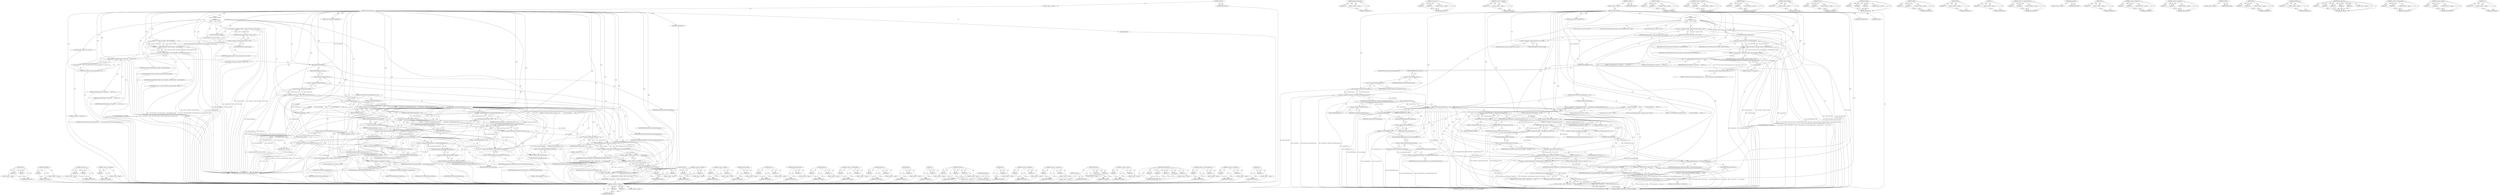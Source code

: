 digraph "Len" {
vulnerable_244 [label=<(METHOD,&lt;operator&gt;.subtraction)>];
vulnerable_245 [label=<(PARAM,p1)>];
vulnerable_246 [label=<(PARAM,p2)>];
vulnerable_247 [label=<(BLOCK,&lt;empty&gt;,&lt;empty&gt;)>];
vulnerable_248 [label=<(METHOD_RETURN,ANY)>];
vulnerable_224 [label=<(METHOD,getmDmodDescription)>];
vulnerable_225 [label=<(PARAM,p1)>];
vulnerable_226 [label=<(BLOCK,&lt;empty&gt;,&lt;empty&gt;)>];
vulnerable_227 [label=<(METHOD_RETURN,ANY)>];
vulnerable_177 [label=<(METHOD,&lt;operator&gt;.or)>];
vulnerable_178 [label=<(PARAM,p1)>];
vulnerable_179 [label=<(PARAM,p2)>];
vulnerable_180 [label=<(BLOCK,&lt;empty&gt;,&lt;empty&gt;)>];
vulnerable_181 [label=<(METHOD_RETURN,ANY)>];
vulnerable_203 [label=<(METHOD,&lt;operator&gt;.addressOf)>];
vulnerable_204 [label=<(PARAM,p1)>];
vulnerable_205 [label=<(BLOCK,&lt;empty&gt;,&lt;empty&gt;)>];
vulnerable_206 [label=<(METHOD_RETURN,ANY)>];
vulnerable_6 [label=<(METHOD,&lt;global&gt;)<SUB>1</SUB>>];
vulnerable_7 [label=<(BLOCK,&lt;empty&gt;,&lt;empty&gt;)<SUB>1</SUB>>];
vulnerable_8 [label=<(METHOD,InstallVerifyFrame)<SUB>1</SUB>>];
vulnerable_9 [label=<(PARAM,const wxString&amp; lDmodFilePath)<SUB>1</SUB>>];
vulnerable_10 [label="<(BLOCK,{
  mConfig = Config::GetConfig();

  prepareDi...,{
  mConfig = Config::GetConfig();

  prepareDi...)<SUB>3</SUB>>"];
vulnerable_11 [label="<(&lt;operator&gt;.assignment,mConfig = Config::GetConfig())<SUB>4</SUB>>"];
vulnerable_12 [label="<(IDENTIFIER,mConfig,mConfig = Config::GetConfig())<SUB>4</SUB>>"];
vulnerable_13 [label="<(Config.GetConfig,Config::GetConfig())<SUB>4</SUB>>"];
vulnerable_14 [label="<(&lt;operator&gt;.fieldAccess,Config::GetConfig)<SUB>4</SUB>>"];
vulnerable_15 [label="<(IDENTIFIER,Config,Config::GetConfig())<SUB>4</SUB>>"];
vulnerable_16 [label=<(FIELD_IDENTIFIER,GetConfig,GetConfig)<SUB>4</SUB>>];
vulnerable_17 [label=<(prepareDialog,prepareDialog())<SUB>6</SUB>>];
vulnerable_18 [label="<(LOCAL,int flags: int)<SUB>8</SUB>>"];
vulnerable_19 [label=<(&lt;operator&gt;.assignment,flags = wxPD_AUTO_HIDE | wxPD_APP_MODAL | wxPD_...)<SUB>8</SUB>>];
vulnerable_20 [label=<(IDENTIFIER,flags,flags = wxPD_AUTO_HIDE | wxPD_APP_MODAL | wxPD_...)<SUB>8</SUB>>];
vulnerable_21 [label=<(&lt;operator&gt;.or,wxPD_AUTO_HIDE | wxPD_APP_MODAL | wxPD_REMAININ...)<SUB>8</SUB>>];
vulnerable_22 [label=<(&lt;operator&gt;.or,wxPD_AUTO_HIDE | wxPD_APP_MODAL)<SUB>8</SUB>>];
vulnerable_23 [label=<(IDENTIFIER,wxPD_AUTO_HIDE,wxPD_AUTO_HIDE | wxPD_APP_MODAL)<SUB>8</SUB>>];
vulnerable_24 [label=<(IDENTIFIER,wxPD_APP_MODAL,wxPD_AUTO_HIDE | wxPD_APP_MODAL)<SUB>8</SUB>>];
vulnerable_25 [label=<(IDENTIFIER,wxPD_REMAINING_TIME,wxPD_AUTO_HIDE | wxPD_APP_MODAL | wxPD_REMAININ...)<SUB>8</SUB>>];
vulnerable_26 [label="<(LOCAL,wxProgressDialog lPrepareProgress: wxProgressDialog)<SUB>9</SUB>>"];
vulnerable_27 [label=<(lPrepareProgress,lPrepareProgress(_(&quot;Preparing&quot;),
    _(&quot;The D-M...)<SUB>9</SUB>>];
vulnerable_28 [label=<(_,_(&quot;Preparing&quot;))<SUB>9</SUB>>];
vulnerable_29 [label=<(LITERAL,&quot;Preparing&quot;,_(&quot;Preparing&quot;))<SUB>9</SUB>>];
vulnerable_30 [label=<(_,_(&quot;The D-Mod archive is being decompressed in a...)<SUB>10</SUB>>];
vulnerable_31 [label=<(LITERAL,&quot;The D-Mod archive is being decompressed in a t...,_(&quot;The D-Mod archive is being decompressed in a...)<SUB>10</SUB>>];
vulnerable_32 [label=<(LITERAL,100,lPrepareProgress(_(&quot;Preparing&quot;),
    _(&quot;The D-M...)<SUB>10</SUB>>];
vulnerable_33 [label=<(LITERAL,this,lPrepareProgress(_(&quot;Preparing&quot;),
    _(&quot;The D-M...)<SUB>10</SUB>>];
vulnerable_34 [label=<(IDENTIFIER,flags,lPrepareProgress(_(&quot;Preparing&quot;),
    _(&quot;The D-M...)<SUB>10</SUB>>];
vulnerable_35 [label="<(LOCAL,BZip lBZip: BZip)<SUB>12</SUB>>"];
vulnerable_36 [label=<(lBZip,lBZip(lDmodFilePath))<SUB>12</SUB>>];
vulnerable_37 [label=<(IDENTIFIER,lDmodFilePath,lBZip(lDmodFilePath))<SUB>12</SUB>>];
vulnerable_38 [label=<(&lt;operator&gt;.assignment,mTarFilePath = lBZip.Extract(&amp;lPrepareProgress))<SUB>13</SUB>>];
vulnerable_39 [label=<(IDENTIFIER,mTarFilePath,mTarFilePath = lBZip.Extract(&amp;lPrepareProgress))<SUB>13</SUB>>];
vulnerable_40 [label=<(Extract,lBZip.Extract(&amp;lPrepareProgress))<SUB>13</SUB>>];
vulnerable_41 [label=<(&lt;operator&gt;.fieldAccess,lBZip.Extract)<SUB>13</SUB>>];
vulnerable_42 [label=<(IDENTIFIER,lBZip,lBZip.Extract(&amp;lPrepareProgress))<SUB>13</SUB>>];
vulnerable_43 [label=<(FIELD_IDENTIFIER,Extract,Extract)<SUB>13</SUB>>];
vulnerable_44 [label=<(&lt;operator&gt;.addressOf,&amp;lPrepareProgress)<SUB>13</SUB>>];
vulnerable_45 [label=<(IDENTIFIER,lPrepareProgress,lBZip.Extract(&amp;lPrepareProgress))<SUB>13</SUB>>];
vulnerable_46 [label=<(CONTROL_STRUCTURE,IF,if (mTarFilePath.Len() != 0))<SUB>15</SUB>>];
vulnerable_47 [label=<(&lt;operator&gt;.notEquals,mTarFilePath.Len() != 0)<SUB>15</SUB>>];
vulnerable_48 [label=<(Len,mTarFilePath.Len())<SUB>15</SUB>>];
vulnerable_49 [label=<(&lt;operator&gt;.fieldAccess,mTarFilePath.Len)<SUB>15</SUB>>];
vulnerable_50 [label=<(IDENTIFIER,mTarFilePath,mTarFilePath.Len())<SUB>15</SUB>>];
vulnerable_51 [label=<(FIELD_IDENTIFIER,Len,Len)<SUB>15</SUB>>];
vulnerable_52 [label=<(LITERAL,0,mTarFilePath.Len() != 0)<SUB>15</SUB>>];
vulnerable_53 [label=<(BLOCK,{
       Tar lTar(mTarFilePath);
      lTar.Rea...,{
       Tar lTar(mTarFilePath);
      lTar.Rea...)<SUB>16</SUB>>];
vulnerable_54 [label="<(LOCAL,Tar lTar: Tar)<SUB>17</SUB>>"];
vulnerable_55 [label=<(lTar,lTar(mTarFilePath))<SUB>17</SUB>>];
vulnerable_56 [label=<(IDENTIFIER,mTarFilePath,lTar(mTarFilePath))<SUB>17</SUB>>];
vulnerable_57 [label=<(ReadHeaders,lTar.ReadHeaders())<SUB>18</SUB>>];
vulnerable_58 [label=<(&lt;operator&gt;.fieldAccess,lTar.ReadHeaders)<SUB>18</SUB>>];
vulnerable_59 [label=<(IDENTIFIER,lTar,lTar.ReadHeaders())<SUB>18</SUB>>];
vulnerable_60 [label=<(FIELD_IDENTIFIER,ReadHeaders,ReadHeaders)<SUB>18</SUB>>];
vulnerable_61 [label="<(LOCAL,wxString lDmodDescription: wxString)<SUB>20</SUB>>"];
vulnerable_62 [label=<(&lt;operator&gt;.assignment,lDmodDescription = lTar.getmDmodDescription())<SUB>20</SUB>>];
vulnerable_63 [label=<(IDENTIFIER,lDmodDescription,lDmodDescription = lTar.getmDmodDescription())<SUB>20</SUB>>];
vulnerable_64 [label=<(getmDmodDescription,lTar.getmDmodDescription())<SUB>20</SUB>>];
vulnerable_65 [label=<(&lt;operator&gt;.fieldAccess,lTar.getmDmodDescription)<SUB>20</SUB>>];
vulnerable_66 [label=<(IDENTIFIER,lTar,lTar.getmDmodDescription())<SUB>20</SUB>>];
vulnerable_67 [label=<(FIELD_IDENTIFIER,getmDmodDescription,getmDmodDescription)<SUB>20</SUB>>];
vulnerable_68 [label=<(LITERAL,&quot;\n&quot;
						&quot;The D-Mod will be installed in subd...,{
       Tar lTar(mTarFilePath);
      lTar.Rea...)<SUB>21</SUB>>];
vulnerable_69 [label=<(CONTROL_STRUCTURE,ELSE,else)<SUB>26</SUB>>];
vulnerable_70 [label=<(BLOCK,{
	  int lBreakChar = lDmodDescription.Find( '\...,{
	  int lBreakChar = lDmodDescription.Find( '\...)<SUB>26</SUB>>];
vulnerable_71 [label="<(LOCAL,int lBreakChar: int)<SUB>27</SUB>>"];
vulnerable_72 [label=<(&lt;operator&gt;.assignment,lBreakChar = lDmodDescription.Find( '\r' ))<SUB>27</SUB>>];
vulnerable_73 [label=<(IDENTIFIER,lBreakChar,lBreakChar = lDmodDescription.Find( '\r' ))<SUB>27</SUB>>];
vulnerable_74 [label=<(Find,lDmodDescription.Find( '\r' ))<SUB>27</SUB>>];
vulnerable_75 [label=<(&lt;operator&gt;.fieldAccess,lDmodDescription.Find)<SUB>27</SUB>>];
vulnerable_76 [label=<(IDENTIFIER,lDmodDescription,lDmodDescription.Find( '\r' ))<SUB>27</SUB>>];
vulnerable_77 [label=<(FIELD_IDENTIFIER,Find,Find)<SUB>27</SUB>>];
vulnerable_78 [label=<(LITERAL,'\r',lDmodDescription.Find( '\r' ))<SUB>27</SUB>>];
vulnerable_79 [label=<(CONTROL_STRUCTURE,IF,if (lBreakChar &lt;= 0))<SUB>28</SUB>>];
vulnerable_80 [label=<(&lt;operator&gt;.lessEqualsThan,lBreakChar &lt;= 0)<SUB>28</SUB>>];
vulnerable_81 [label=<(IDENTIFIER,lBreakChar,lBreakChar &lt;= 0)<SUB>28</SUB>>];
vulnerable_82 [label=<(LITERAL,0,lBreakChar &lt;= 0)<SUB>28</SUB>>];
vulnerable_83 [label=<(BLOCK,{
	      lBreakChar = lDmodDescription.Find( '\...,{
	      lBreakChar = lDmodDescription.Find( '\...)<SUB>29</SUB>>];
vulnerable_84 [label=<(&lt;operator&gt;.assignment,lBreakChar = lDmodDescription.Find( '\n' ))<SUB>30</SUB>>];
vulnerable_85 [label=<(IDENTIFIER,lBreakChar,lBreakChar = lDmodDescription.Find( '\n' ))<SUB>30</SUB>>];
vulnerable_86 [label=<(Find,lDmodDescription.Find( '\n' ))<SUB>30</SUB>>];
vulnerable_87 [label=<(&lt;operator&gt;.fieldAccess,lDmodDescription.Find)<SUB>30</SUB>>];
vulnerable_88 [label=<(IDENTIFIER,lDmodDescription,lDmodDescription.Find( '\n' ))<SUB>30</SUB>>];
vulnerable_89 [label=<(FIELD_IDENTIFIER,Find,Find)<SUB>30</SUB>>];
vulnerable_90 [label=<(LITERAL,'\n',lDmodDescription.Find( '\n' ))<SUB>30</SUB>>];
vulnerable_91 [label=<(&lt;operator&gt;.assignment,mDmodName = lDmodDescription.SubString( 0, lBre...)<SUB>32</SUB>>];
vulnerable_92 [label=<(IDENTIFIER,mDmodName,mDmodName = lDmodDescription.SubString( 0, lBre...)<SUB>32</SUB>>];
vulnerable_93 [label=<(SubString,lDmodDescription.SubString( 0, lBreakChar - 1 ))<SUB>32</SUB>>];
vulnerable_94 [label=<(&lt;operator&gt;.fieldAccess,lDmodDescription.SubString)<SUB>32</SUB>>];
vulnerable_95 [label=<(IDENTIFIER,lDmodDescription,lDmodDescription.SubString( 0, lBreakChar - 1 ))<SUB>32</SUB>>];
vulnerable_96 [label=<(FIELD_IDENTIFIER,SubString,SubString)<SUB>32</SUB>>];
vulnerable_97 [label=<(LITERAL,0,lDmodDescription.SubString( 0, lBreakChar - 1 ))<SUB>32</SUB>>];
vulnerable_98 [label=<(&lt;operator&gt;.subtraction,lBreakChar - 1)<SUB>32</SUB>>];
vulnerable_99 [label=<(IDENTIFIER,lBreakChar,lBreakChar - 1)<SUB>32</SUB>>];
vulnerable_100 [label=<(LITERAL,1,lBreakChar - 1)<SUB>32</SUB>>];
vulnerable_101 [label=<(SetTitle,this-&gt;SetTitle(_(&quot;DFArc - Install D-Mod - &quot;) + ...)<SUB>33</SUB>>];
vulnerable_102 [label=<(&lt;operator&gt;.indirectFieldAccess,this-&gt;SetTitle)<SUB>33</SUB>>];
vulnerable_103 [label=<(LITERAL,this,this-&gt;SetTitle(_(&quot;DFArc - Install D-Mod - &quot;) + ...)<SUB>33</SUB>>];
vulnerable_104 [label=<(FIELD_IDENTIFIER,SetTitle,SetTitle)<SUB>33</SUB>>];
vulnerable_105 [label=<(&lt;operator&gt;.addition,_(&quot;DFArc - Install D-Mod - &quot;) + mDmodName)<SUB>33</SUB>>];
vulnerable_106 [label=<(_,_(&quot;DFArc - Install D-Mod - &quot;))<SUB>33</SUB>>];
vulnerable_107 [label=<(LITERAL,&quot;DFArc - Install D-Mod - &quot;,_(&quot;DFArc - Install D-Mod - &quot;))<SUB>33</SUB>>];
vulnerable_108 [label=<(IDENTIFIER,mDmodName,_(&quot;DFArc - Install D-Mod - &quot;) + mDmodName)<SUB>33</SUB>>];
vulnerable_109 [label=<(SetValue,mDmodDescription-&gt;SetValue(lDmodDescription))<SUB>35</SUB>>];
vulnerable_110 [label=<(&lt;operator&gt;.indirectFieldAccess,mDmodDescription-&gt;SetValue)<SUB>35</SUB>>];
vulnerable_111 [label=<(IDENTIFIER,mDmodDescription,mDmodDescription-&gt;SetValue(lDmodDescription))<SUB>35</SUB>>];
vulnerable_112 [label=<(FIELD_IDENTIFIER,SetValue,SetValue)<SUB>35</SUB>>];
vulnerable_113 [label=<(IDENTIFIER,lDmodDescription,mDmodDescription-&gt;SetValue(lDmodDescription))<SUB>35</SUB>>];
vulnerable_114 [label=<(Enable,mInstallButton-&gt;Enable(true))<SUB>37</SUB>>];
vulnerable_115 [label=<(&lt;operator&gt;.indirectFieldAccess,mInstallButton-&gt;Enable)<SUB>37</SUB>>];
vulnerable_116 [label=<(IDENTIFIER,mInstallButton,mInstallButton-&gt;Enable(true))<SUB>37</SUB>>];
vulnerable_117 [label=<(FIELD_IDENTIFIER,Enable,Enable)<SUB>37</SUB>>];
vulnerable_118 [label=<(LITERAL,true,mInstallButton-&gt;Enable(true))<SUB>37</SUB>>];
vulnerable_119 [label=<(MODIFIER,CONSTRUCTOR)>];
vulnerable_120 [label=<(MODIFIER,PUBLIC)>];
vulnerable_121 [label=<(METHOD_RETURN,InstallVerifyFrame.InstallVerifyFrame)<SUB>1</SUB>>];
vulnerable_123 [label=<(METHOD_RETURN,ANY)<SUB>1</SUB>>];
vulnerable_264 [label=<(METHOD,SetValue)>];
vulnerable_265 [label=<(PARAM,p1)>];
vulnerable_266 [label=<(PARAM,p2)>];
vulnerable_267 [label=<(BLOCK,&lt;empty&gt;,&lt;empty&gt;)>];
vulnerable_268 [label=<(METHOD_RETURN,ANY)>];
vulnerable_207 [label=<(METHOD,&lt;operator&gt;.notEquals)>];
vulnerable_208 [label=<(PARAM,p1)>];
vulnerable_209 [label=<(PARAM,p2)>];
vulnerable_210 [label=<(BLOCK,&lt;empty&gt;,&lt;empty&gt;)>];
vulnerable_211 [label=<(METHOD_RETURN,ANY)>];
vulnerable_269 [label=<(METHOD,Enable)>];
vulnerable_270 [label=<(PARAM,p1)>];
vulnerable_271 [label=<(PARAM,p2)>];
vulnerable_272 [label=<(BLOCK,&lt;empty&gt;,&lt;empty&gt;)>];
vulnerable_273 [label=<(METHOD_RETURN,ANY)>];
vulnerable_165 [label=<(METHOD,Config.GetConfig)>];
vulnerable_166 [label=<(PARAM,p1)>];
vulnerable_167 [label=<(BLOCK,&lt;empty&gt;,&lt;empty&gt;)>];
vulnerable_168 [label=<(METHOD_RETURN,ANY)>];
vulnerable_198 [label=<(METHOD,Extract)>];
vulnerable_199 [label=<(PARAM,p1)>];
vulnerable_200 [label=<(PARAM,p2)>];
vulnerable_201 [label=<(BLOCK,&lt;empty&gt;,&lt;empty&gt;)>];
vulnerable_202 [label=<(METHOD_RETURN,ANY)>];
vulnerable_238 [label=<(METHOD,SubString)>];
vulnerable_239 [label=<(PARAM,p1)>];
vulnerable_240 [label=<(PARAM,p2)>];
vulnerable_241 [label=<(PARAM,p3)>];
vulnerable_242 [label=<(BLOCK,&lt;empty&gt;,&lt;empty&gt;)>];
vulnerable_243 [label=<(METHOD_RETURN,ANY)>];
vulnerable_249 [label=<(METHOD,SetTitle)>];
vulnerable_250 [label=<(PARAM,p1)>];
vulnerable_251 [label=<(PARAM,p2)>];
vulnerable_252 [label=<(BLOCK,&lt;empty&gt;,&lt;empty&gt;)>];
vulnerable_253 [label=<(METHOD_RETURN,ANY)>];
vulnerable_194 [label=<(METHOD,lBZip)>];
vulnerable_195 [label=<(PARAM,p1)>];
vulnerable_196 [label=<(BLOCK,&lt;empty&gt;,&lt;empty&gt;)>];
vulnerable_197 [label=<(METHOD_RETURN,ANY)>];
vulnerable_190 [label=<(METHOD,_)>];
vulnerable_191 [label=<(PARAM,p1)>];
vulnerable_192 [label=<(BLOCK,&lt;empty&gt;,&lt;empty&gt;)>];
vulnerable_193 [label=<(METHOD_RETURN,ANY)>];
vulnerable_254 [label=<(METHOD,&lt;operator&gt;.indirectFieldAccess)>];
vulnerable_255 [label=<(PARAM,p1)>];
vulnerable_256 [label=<(PARAM,p2)>];
vulnerable_257 [label=<(BLOCK,&lt;empty&gt;,&lt;empty&gt;)>];
vulnerable_258 [label=<(METHOD_RETURN,ANY)>];
vulnerable_174 [label=<(METHOD,prepareDialog)>];
vulnerable_175 [label=<(BLOCK,&lt;empty&gt;,&lt;empty&gt;)>];
vulnerable_176 [label=<(METHOD_RETURN,ANY)>];
vulnerable_216 [label=<(METHOD,lTar)>];
vulnerable_217 [label=<(PARAM,p1)>];
vulnerable_218 [label=<(BLOCK,&lt;empty&gt;,&lt;empty&gt;)>];
vulnerable_219 [label=<(METHOD_RETURN,ANY)>];
vulnerable_169 [label=<(METHOD,&lt;operator&gt;.fieldAccess)>];
vulnerable_170 [label=<(PARAM,p1)>];
vulnerable_171 [label=<(PARAM,p2)>];
vulnerable_172 [label=<(BLOCK,&lt;empty&gt;,&lt;empty&gt;)>];
vulnerable_173 [label=<(METHOD_RETURN,ANY)>];
vulnerable_160 [label=<(METHOD,&lt;operator&gt;.assignment)>];
vulnerable_161 [label=<(PARAM,p1)>];
vulnerable_162 [label=<(PARAM,p2)>];
vulnerable_163 [label=<(BLOCK,&lt;empty&gt;,&lt;empty&gt;)>];
vulnerable_164 [label=<(METHOD_RETURN,ANY)>];
vulnerable_154 [label=<(METHOD,&lt;global&gt;)<SUB>1</SUB>>];
vulnerable_155 [label=<(BLOCK,&lt;empty&gt;,&lt;empty&gt;)>];
vulnerable_156 [label=<(METHOD_RETURN,ANY)>];
vulnerable_228 [label=<(METHOD,Find)>];
vulnerable_229 [label=<(PARAM,p1)>];
vulnerable_230 [label=<(PARAM,p2)>];
vulnerable_231 [label=<(BLOCK,&lt;empty&gt;,&lt;empty&gt;)>];
vulnerable_232 [label=<(METHOD_RETURN,ANY)>];
vulnerable_220 [label=<(METHOD,ReadHeaders)>];
vulnerable_221 [label=<(PARAM,p1)>];
vulnerable_222 [label=<(BLOCK,&lt;empty&gt;,&lt;empty&gt;)>];
vulnerable_223 [label=<(METHOD_RETURN,ANY)>];
vulnerable_182 [label=<(METHOD,lPrepareProgress)>];
vulnerable_183 [label=<(PARAM,p1)>];
vulnerable_184 [label=<(PARAM,p2)>];
vulnerable_185 [label=<(PARAM,p3)>];
vulnerable_186 [label=<(PARAM,p4)>];
vulnerable_187 [label=<(PARAM,p5)>];
vulnerable_188 [label=<(BLOCK,&lt;empty&gt;,&lt;empty&gt;)>];
vulnerable_189 [label=<(METHOD_RETURN,ANY)>];
vulnerable_233 [label=<(METHOD,&lt;operator&gt;.lessEqualsThan)>];
vulnerable_234 [label=<(PARAM,p1)>];
vulnerable_235 [label=<(PARAM,p2)>];
vulnerable_236 [label=<(BLOCK,&lt;empty&gt;,&lt;empty&gt;)>];
vulnerable_237 [label=<(METHOD_RETURN,ANY)>];
vulnerable_259 [label=<(METHOD,&lt;operator&gt;.addition)>];
vulnerable_260 [label=<(PARAM,p1)>];
vulnerable_261 [label=<(PARAM,p2)>];
vulnerable_262 [label=<(BLOCK,&lt;empty&gt;,&lt;empty&gt;)>];
vulnerable_263 [label=<(METHOD_RETURN,ANY)>];
vulnerable_212 [label=<(METHOD,Len)>];
vulnerable_213 [label=<(PARAM,p1)>];
vulnerable_214 [label=<(BLOCK,&lt;empty&gt;,&lt;empty&gt;)>];
vulnerable_215 [label=<(METHOD_RETURN,ANY)>];
fixed_253 [label=<(METHOD,Find)>];
fixed_254 [label=<(PARAM,p1)>];
fixed_255 [label=<(PARAM,p2)>];
fixed_256 [label=<(BLOCK,&lt;empty&gt;,&lt;empty&gt;)>];
fixed_257 [label=<(METHOD_RETURN,ANY)>];
fixed_235 [label=<(METHOD,ReadHeaders)>];
fixed_236 [label=<(PARAM,p1)>];
fixed_237 [label=<(BLOCK,&lt;empty&gt;,&lt;empty&gt;)>];
fixed_238 [label=<(METHOD_RETURN,ANY)>];
fixed_187 [label=<(METHOD,&lt;operator&gt;.or)>];
fixed_188 [label=<(PARAM,p1)>];
fixed_189 [label=<(PARAM,p2)>];
fixed_190 [label=<(BLOCK,&lt;empty&gt;,&lt;empty&gt;)>];
fixed_191 [label=<(METHOD_RETURN,ANY)>];
fixed_213 [label=<(METHOD,&lt;operator&gt;.addressOf)>];
fixed_214 [label=<(PARAM,p1)>];
fixed_215 [label=<(BLOCK,&lt;empty&gt;,&lt;empty&gt;)>];
fixed_216 [label=<(METHOD_RETURN,ANY)>];
fixed_6 [label=<(METHOD,&lt;global&gt;)<SUB>1</SUB>>];
fixed_7 [label=<(BLOCK,&lt;empty&gt;,&lt;empty&gt;)<SUB>1</SUB>>];
fixed_8 [label=<(METHOD,InstallVerifyFrame)<SUB>1</SUB>>];
fixed_9 [label=<(PARAM,const wxString&amp; lDmodFilePath)<SUB>1</SUB>>];
fixed_10 [label="<(BLOCK,{
  mConfig = Config::GetConfig();

  prepareDi...,{
  mConfig = Config::GetConfig();

  prepareDi...)<SUB>3</SUB>>"];
fixed_11 [label="<(&lt;operator&gt;.assignment,mConfig = Config::GetConfig())<SUB>4</SUB>>"];
fixed_12 [label="<(IDENTIFIER,mConfig,mConfig = Config::GetConfig())<SUB>4</SUB>>"];
fixed_13 [label="<(Config.GetConfig,Config::GetConfig())<SUB>4</SUB>>"];
fixed_14 [label="<(&lt;operator&gt;.fieldAccess,Config::GetConfig)<SUB>4</SUB>>"];
fixed_15 [label="<(IDENTIFIER,Config,Config::GetConfig())<SUB>4</SUB>>"];
fixed_16 [label=<(FIELD_IDENTIFIER,GetConfig,GetConfig)<SUB>4</SUB>>];
fixed_17 [label=<(prepareDialog,prepareDialog())<SUB>6</SUB>>];
fixed_18 [label="<(LOCAL,int flags: int)<SUB>8</SUB>>"];
fixed_19 [label=<(&lt;operator&gt;.assignment,flags = wxPD_AUTO_HIDE | wxPD_APP_MODAL | wxPD_...)<SUB>8</SUB>>];
fixed_20 [label=<(IDENTIFIER,flags,flags = wxPD_AUTO_HIDE | wxPD_APP_MODAL | wxPD_...)<SUB>8</SUB>>];
fixed_21 [label=<(&lt;operator&gt;.or,wxPD_AUTO_HIDE | wxPD_APP_MODAL | wxPD_REMAININ...)<SUB>8</SUB>>];
fixed_22 [label=<(&lt;operator&gt;.or,wxPD_AUTO_HIDE | wxPD_APP_MODAL)<SUB>8</SUB>>];
fixed_23 [label=<(IDENTIFIER,wxPD_AUTO_HIDE,wxPD_AUTO_HIDE | wxPD_APP_MODAL)<SUB>8</SUB>>];
fixed_24 [label=<(IDENTIFIER,wxPD_APP_MODAL,wxPD_AUTO_HIDE | wxPD_APP_MODAL)<SUB>8</SUB>>];
fixed_25 [label=<(IDENTIFIER,wxPD_REMAINING_TIME,wxPD_AUTO_HIDE | wxPD_APP_MODAL | wxPD_REMAININ...)<SUB>8</SUB>>];
fixed_26 [label="<(LOCAL,wxProgressDialog lPrepareProgress: wxProgressDialog)<SUB>9</SUB>>"];
fixed_27 [label=<(lPrepareProgress,lPrepareProgress(_(&quot;Preparing&quot;),
    _(&quot;The D-M...)<SUB>9</SUB>>];
fixed_28 [label=<(_,_(&quot;Preparing&quot;))<SUB>9</SUB>>];
fixed_29 [label=<(LITERAL,&quot;Preparing&quot;,_(&quot;Preparing&quot;))<SUB>9</SUB>>];
fixed_30 [label=<(_,_(&quot;The D-Mod archive is being decompressed in a...)<SUB>10</SUB>>];
fixed_31 [label=<(LITERAL,&quot;The D-Mod archive is being decompressed in a t...,_(&quot;The D-Mod archive is being decompressed in a...)<SUB>10</SUB>>];
fixed_32 [label=<(LITERAL,100,lPrepareProgress(_(&quot;Preparing&quot;),
    _(&quot;The D-M...)<SUB>10</SUB>>];
fixed_33 [label=<(LITERAL,this,lPrepareProgress(_(&quot;Preparing&quot;),
    _(&quot;The D-M...)<SUB>10</SUB>>];
fixed_34 [label=<(IDENTIFIER,flags,lPrepareProgress(_(&quot;Preparing&quot;),
    _(&quot;The D-M...)<SUB>10</SUB>>];
fixed_35 [label="<(LOCAL,BZip lBZip: BZip)<SUB>12</SUB>>"];
fixed_36 [label=<(lBZip,lBZip(lDmodFilePath))<SUB>12</SUB>>];
fixed_37 [label=<(IDENTIFIER,lDmodFilePath,lBZip(lDmodFilePath))<SUB>12</SUB>>];
fixed_38 [label=<(&lt;operator&gt;.assignment,mTarFilePath = lBZip.Extract(&amp;lPrepareProgress))<SUB>13</SUB>>];
fixed_39 [label=<(IDENTIFIER,mTarFilePath,mTarFilePath = lBZip.Extract(&amp;lPrepareProgress))<SUB>13</SUB>>];
fixed_40 [label=<(Extract,lBZip.Extract(&amp;lPrepareProgress))<SUB>13</SUB>>];
fixed_41 [label=<(&lt;operator&gt;.fieldAccess,lBZip.Extract)<SUB>13</SUB>>];
fixed_42 [label=<(IDENTIFIER,lBZip,lBZip.Extract(&amp;lPrepareProgress))<SUB>13</SUB>>];
fixed_43 [label=<(FIELD_IDENTIFIER,Extract,Extract)<SUB>13</SUB>>];
fixed_44 [label=<(&lt;operator&gt;.addressOf,&amp;lPrepareProgress)<SUB>13</SUB>>];
fixed_45 [label=<(IDENTIFIER,lPrepareProgress,lBZip.Extract(&amp;lPrepareProgress))<SUB>13</SUB>>];
fixed_46 [label=<(CONTROL_STRUCTURE,IF,if (mTarFilePath.Len() != 0))<SUB>15</SUB>>];
fixed_47 [label=<(&lt;operator&gt;.notEquals,mTarFilePath.Len() != 0)<SUB>15</SUB>>];
fixed_48 [label=<(Len,mTarFilePath.Len())<SUB>15</SUB>>];
fixed_49 [label=<(&lt;operator&gt;.fieldAccess,mTarFilePath.Len)<SUB>15</SUB>>];
fixed_50 [label=<(IDENTIFIER,mTarFilePath,mTarFilePath.Len())<SUB>15</SUB>>];
fixed_51 [label=<(FIELD_IDENTIFIER,Len,Len)<SUB>15</SUB>>];
fixed_52 [label=<(LITERAL,0,mTarFilePath.Len() != 0)<SUB>15</SUB>>];
fixed_53 [label=<(BLOCK,{
       Tar lTar(mTarFilePath);
      if (lTar...,{
       Tar lTar(mTarFilePath);
      if (lTar...)<SUB>16</SUB>>];
fixed_54 [label="<(LOCAL,Tar lTar: Tar)<SUB>17</SUB>>"];
fixed_55 [label=<(lTar,lTar(mTarFilePath))<SUB>17</SUB>>];
fixed_56 [label=<(IDENTIFIER,mTarFilePath,lTar(mTarFilePath))<SUB>17</SUB>>];
fixed_57 [label=<(CONTROL_STRUCTURE,IF,if (lTar.ReadHeaders() == 1))<SUB>18</SUB>>];
fixed_58 [label=<(&lt;operator&gt;.equals,lTar.ReadHeaders() == 1)<SUB>18</SUB>>];
fixed_59 [label=<(ReadHeaders,lTar.ReadHeaders())<SUB>18</SUB>>];
fixed_60 [label=<(&lt;operator&gt;.fieldAccess,lTar.ReadHeaders)<SUB>18</SUB>>];
fixed_61 [label=<(IDENTIFIER,lTar,lTar.ReadHeaders())<SUB>18</SUB>>];
fixed_62 [label=<(FIELD_IDENTIFIER,ReadHeaders,ReadHeaders)<SUB>18</SUB>>];
fixed_63 [label=<(LITERAL,1,lTar.ReadHeaders() == 1)<SUB>18</SUB>>];
fixed_64 [label=<(BLOCK,{
        this-&gt;EndModal(wxID_CANCEL);
        ...,{
        this-&gt;EndModal(wxID_CANCEL);
        ...)<SUB>18</SUB>>];
fixed_65 [label=<(EndModal,this-&gt;EndModal(wxID_CANCEL))<SUB>19</SUB>>];
fixed_66 [label=<(&lt;operator&gt;.indirectFieldAccess,this-&gt;EndModal)<SUB>19</SUB>>];
fixed_67 [label=<(LITERAL,this,this-&gt;EndModal(wxID_CANCEL))<SUB>19</SUB>>];
fixed_68 [label=<(FIELD_IDENTIFIER,EndModal,EndModal)<SUB>19</SUB>>];
fixed_69 [label=<(IDENTIFIER,wxID_CANCEL,this-&gt;EndModal(wxID_CANCEL))<SUB>19</SUB>>];
fixed_70 [label=<(RETURN,return;,return;)<SUB>20</SUB>>];
fixed_71 [label="<(LOCAL,wxString lDmodDescription: wxString)<SUB>23</SUB>>"];
fixed_72 [label=<(&lt;operator&gt;.assignment,lDmodDescription = lTar.getmDmodDescription())<SUB>23</SUB>>];
fixed_73 [label=<(IDENTIFIER,lDmodDescription,lDmodDescription = lTar.getmDmodDescription())<SUB>23</SUB>>];
fixed_74 [label=<(getmDmodDescription,lTar.getmDmodDescription())<SUB>23</SUB>>];
fixed_75 [label=<(&lt;operator&gt;.fieldAccess,lTar.getmDmodDescription)<SUB>23</SUB>>];
fixed_76 [label=<(IDENTIFIER,lTar,lTar.getmDmodDescription())<SUB>23</SUB>>];
fixed_77 [label=<(FIELD_IDENTIFIER,getmDmodDescription,getmDmodDescription)<SUB>23</SUB>>];
fixed_78 [label=<(LITERAL,&quot;\n&quot;
						&quot;The D-Mod will be installed in subd...,{
       Tar lTar(mTarFilePath);
      if (lTar...)<SUB>24</SUB>>];
fixed_79 [label=<(CONTROL_STRUCTURE,ELSE,else)<SUB>29</SUB>>];
fixed_80 [label=<(BLOCK,{
	  int lBreakChar = lDmodDescription.Find( '\...,{
	  int lBreakChar = lDmodDescription.Find( '\...)<SUB>29</SUB>>];
fixed_81 [label="<(LOCAL,int lBreakChar: int)<SUB>30</SUB>>"];
fixed_82 [label=<(&lt;operator&gt;.assignment,lBreakChar = lDmodDescription.Find( '\r' ))<SUB>30</SUB>>];
fixed_83 [label=<(IDENTIFIER,lBreakChar,lBreakChar = lDmodDescription.Find( '\r' ))<SUB>30</SUB>>];
fixed_84 [label=<(Find,lDmodDescription.Find( '\r' ))<SUB>30</SUB>>];
fixed_85 [label=<(&lt;operator&gt;.fieldAccess,lDmodDescription.Find)<SUB>30</SUB>>];
fixed_86 [label=<(IDENTIFIER,lDmodDescription,lDmodDescription.Find( '\r' ))<SUB>30</SUB>>];
fixed_87 [label=<(FIELD_IDENTIFIER,Find,Find)<SUB>30</SUB>>];
fixed_88 [label=<(LITERAL,'\r',lDmodDescription.Find( '\r' ))<SUB>30</SUB>>];
fixed_89 [label=<(CONTROL_STRUCTURE,IF,if (lBreakChar &lt;= 0))<SUB>31</SUB>>];
fixed_90 [label=<(&lt;operator&gt;.lessEqualsThan,lBreakChar &lt;= 0)<SUB>31</SUB>>];
fixed_91 [label=<(IDENTIFIER,lBreakChar,lBreakChar &lt;= 0)<SUB>31</SUB>>];
fixed_92 [label=<(LITERAL,0,lBreakChar &lt;= 0)<SUB>31</SUB>>];
fixed_93 [label=<(BLOCK,{
	      lBreakChar = lDmodDescription.Find( '\...,{
	      lBreakChar = lDmodDescription.Find( '\...)<SUB>32</SUB>>];
fixed_94 [label=<(&lt;operator&gt;.assignment,lBreakChar = lDmodDescription.Find( '\n' ))<SUB>33</SUB>>];
fixed_95 [label=<(IDENTIFIER,lBreakChar,lBreakChar = lDmodDescription.Find( '\n' ))<SUB>33</SUB>>];
fixed_96 [label=<(Find,lDmodDescription.Find( '\n' ))<SUB>33</SUB>>];
fixed_97 [label=<(&lt;operator&gt;.fieldAccess,lDmodDescription.Find)<SUB>33</SUB>>];
fixed_98 [label=<(IDENTIFIER,lDmodDescription,lDmodDescription.Find( '\n' ))<SUB>33</SUB>>];
fixed_99 [label=<(FIELD_IDENTIFIER,Find,Find)<SUB>33</SUB>>];
fixed_100 [label=<(LITERAL,'\n',lDmodDescription.Find( '\n' ))<SUB>33</SUB>>];
fixed_101 [label=<(&lt;operator&gt;.assignment,mDmodName = lDmodDescription.SubString( 0, lBre...)<SUB>35</SUB>>];
fixed_102 [label=<(IDENTIFIER,mDmodName,mDmodName = lDmodDescription.SubString( 0, lBre...)<SUB>35</SUB>>];
fixed_103 [label=<(SubString,lDmodDescription.SubString( 0, lBreakChar - 1 ))<SUB>35</SUB>>];
fixed_104 [label=<(&lt;operator&gt;.fieldAccess,lDmodDescription.SubString)<SUB>35</SUB>>];
fixed_105 [label=<(IDENTIFIER,lDmodDescription,lDmodDescription.SubString( 0, lBreakChar - 1 ))<SUB>35</SUB>>];
fixed_106 [label=<(FIELD_IDENTIFIER,SubString,SubString)<SUB>35</SUB>>];
fixed_107 [label=<(LITERAL,0,lDmodDescription.SubString( 0, lBreakChar - 1 ))<SUB>35</SUB>>];
fixed_108 [label=<(&lt;operator&gt;.subtraction,lBreakChar - 1)<SUB>35</SUB>>];
fixed_109 [label=<(IDENTIFIER,lBreakChar,lBreakChar - 1)<SUB>35</SUB>>];
fixed_110 [label=<(LITERAL,1,lBreakChar - 1)<SUB>35</SUB>>];
fixed_111 [label=<(SetTitle,this-&gt;SetTitle(_(&quot;DFArc - Install D-Mod - &quot;) + ...)<SUB>36</SUB>>];
fixed_112 [label=<(&lt;operator&gt;.indirectFieldAccess,this-&gt;SetTitle)<SUB>36</SUB>>];
fixed_113 [label=<(LITERAL,this,this-&gt;SetTitle(_(&quot;DFArc - Install D-Mod - &quot;) + ...)<SUB>36</SUB>>];
fixed_114 [label=<(FIELD_IDENTIFIER,SetTitle,SetTitle)<SUB>36</SUB>>];
fixed_115 [label=<(&lt;operator&gt;.addition,_(&quot;DFArc - Install D-Mod - &quot;) + mDmodName)<SUB>36</SUB>>];
fixed_116 [label=<(_,_(&quot;DFArc - Install D-Mod - &quot;))<SUB>36</SUB>>];
fixed_117 [label=<(LITERAL,&quot;DFArc - Install D-Mod - &quot;,_(&quot;DFArc - Install D-Mod - &quot;))<SUB>36</SUB>>];
fixed_118 [label=<(IDENTIFIER,mDmodName,_(&quot;DFArc - Install D-Mod - &quot;) + mDmodName)<SUB>36</SUB>>];
fixed_119 [label=<(SetValue,mDmodDescription-&gt;SetValue(lDmodDescription))<SUB>38</SUB>>];
fixed_120 [label=<(&lt;operator&gt;.indirectFieldAccess,mDmodDescription-&gt;SetValue)<SUB>38</SUB>>];
fixed_121 [label=<(IDENTIFIER,mDmodDescription,mDmodDescription-&gt;SetValue(lDmodDescription))<SUB>38</SUB>>];
fixed_122 [label=<(FIELD_IDENTIFIER,SetValue,SetValue)<SUB>38</SUB>>];
fixed_123 [label=<(IDENTIFIER,lDmodDescription,mDmodDescription-&gt;SetValue(lDmodDescription))<SUB>38</SUB>>];
fixed_124 [label=<(Enable,mInstallButton-&gt;Enable(true))<SUB>40</SUB>>];
fixed_125 [label=<(&lt;operator&gt;.indirectFieldAccess,mInstallButton-&gt;Enable)<SUB>40</SUB>>];
fixed_126 [label=<(IDENTIFIER,mInstallButton,mInstallButton-&gt;Enable(true))<SUB>40</SUB>>];
fixed_127 [label=<(FIELD_IDENTIFIER,Enable,Enable)<SUB>40</SUB>>];
fixed_128 [label=<(LITERAL,true,mInstallButton-&gt;Enable(true))<SUB>40</SUB>>];
fixed_129 [label=<(MODIFIER,CONSTRUCTOR)>];
fixed_130 [label=<(MODIFIER,PUBLIC)>];
fixed_131 [label=<(METHOD_RETURN,InstallVerifyFrame.InstallVerifyFrame)<SUB>1</SUB>>];
fixed_133 [label=<(METHOD_RETURN,ANY)<SUB>1</SUB>>];
fixed_274 [label=<(METHOD,SetTitle)>];
fixed_275 [label=<(PARAM,p1)>];
fixed_276 [label=<(PARAM,p2)>];
fixed_277 [label=<(BLOCK,&lt;empty&gt;,&lt;empty&gt;)>];
fixed_278 [label=<(METHOD_RETURN,ANY)>];
fixed_217 [label=<(METHOD,&lt;operator&gt;.notEquals)>];
fixed_218 [label=<(PARAM,p1)>];
fixed_219 [label=<(PARAM,p2)>];
fixed_220 [label=<(BLOCK,&lt;empty&gt;,&lt;empty&gt;)>];
fixed_221 [label=<(METHOD_RETURN,ANY)>];
fixed_279 [label=<(METHOD,&lt;operator&gt;.addition)>];
fixed_280 [label=<(PARAM,p1)>];
fixed_281 [label=<(PARAM,p2)>];
fixed_282 [label=<(BLOCK,&lt;empty&gt;,&lt;empty&gt;)>];
fixed_283 [label=<(METHOD_RETURN,ANY)>];
fixed_175 [label=<(METHOD,Config.GetConfig)>];
fixed_176 [label=<(PARAM,p1)>];
fixed_177 [label=<(BLOCK,&lt;empty&gt;,&lt;empty&gt;)>];
fixed_178 [label=<(METHOD_RETURN,ANY)>];
fixed_208 [label=<(METHOD,Extract)>];
fixed_209 [label=<(PARAM,p1)>];
fixed_210 [label=<(PARAM,p2)>];
fixed_211 [label=<(BLOCK,&lt;empty&gt;,&lt;empty&gt;)>];
fixed_212 [label=<(METHOD_RETURN,ANY)>];
fixed_249 [label=<(METHOD,getmDmodDescription)>];
fixed_250 [label=<(PARAM,p1)>];
fixed_251 [label=<(BLOCK,&lt;empty&gt;,&lt;empty&gt;)>];
fixed_252 [label=<(METHOD_RETURN,ANY)>];
fixed_289 [label=<(METHOD,Enable)>];
fixed_290 [label=<(PARAM,p1)>];
fixed_291 [label=<(PARAM,p2)>];
fixed_292 [label=<(BLOCK,&lt;empty&gt;,&lt;empty&gt;)>];
fixed_293 [label=<(METHOD_RETURN,ANY)>];
fixed_258 [label=<(METHOD,&lt;operator&gt;.lessEqualsThan)>];
fixed_259 [label=<(PARAM,p1)>];
fixed_260 [label=<(PARAM,p2)>];
fixed_261 [label=<(BLOCK,&lt;empty&gt;,&lt;empty&gt;)>];
fixed_262 [label=<(METHOD_RETURN,ANY)>];
fixed_284 [label=<(METHOD,SetValue)>];
fixed_285 [label=<(PARAM,p1)>];
fixed_286 [label=<(PARAM,p2)>];
fixed_287 [label=<(BLOCK,&lt;empty&gt;,&lt;empty&gt;)>];
fixed_288 [label=<(METHOD_RETURN,ANY)>];
fixed_204 [label=<(METHOD,lBZip)>];
fixed_205 [label=<(PARAM,p1)>];
fixed_206 [label=<(BLOCK,&lt;empty&gt;,&lt;empty&gt;)>];
fixed_207 [label=<(METHOD_RETURN,ANY)>];
fixed_200 [label=<(METHOD,_)>];
fixed_201 [label=<(PARAM,p1)>];
fixed_202 [label=<(BLOCK,&lt;empty&gt;,&lt;empty&gt;)>];
fixed_203 [label=<(METHOD_RETURN,ANY)>];
fixed_263 [label=<(METHOD,SubString)>];
fixed_264 [label=<(PARAM,p1)>];
fixed_265 [label=<(PARAM,p2)>];
fixed_266 [label=<(PARAM,p3)>];
fixed_267 [label=<(BLOCK,&lt;empty&gt;,&lt;empty&gt;)>];
fixed_268 [label=<(METHOD_RETURN,ANY)>];
fixed_184 [label=<(METHOD,prepareDialog)>];
fixed_185 [label=<(BLOCK,&lt;empty&gt;,&lt;empty&gt;)>];
fixed_186 [label=<(METHOD_RETURN,ANY)>];
fixed_226 [label=<(METHOD,lTar)>];
fixed_227 [label=<(PARAM,p1)>];
fixed_228 [label=<(BLOCK,&lt;empty&gt;,&lt;empty&gt;)>];
fixed_229 [label=<(METHOD_RETURN,ANY)>];
fixed_179 [label=<(METHOD,&lt;operator&gt;.fieldAccess)>];
fixed_180 [label=<(PARAM,p1)>];
fixed_181 [label=<(PARAM,p2)>];
fixed_182 [label=<(BLOCK,&lt;empty&gt;,&lt;empty&gt;)>];
fixed_183 [label=<(METHOD_RETURN,ANY)>];
fixed_170 [label=<(METHOD,&lt;operator&gt;.assignment)>];
fixed_171 [label=<(PARAM,p1)>];
fixed_172 [label=<(PARAM,p2)>];
fixed_173 [label=<(BLOCK,&lt;empty&gt;,&lt;empty&gt;)>];
fixed_174 [label=<(METHOD_RETURN,ANY)>];
fixed_164 [label=<(METHOD,&lt;global&gt;)<SUB>1</SUB>>];
fixed_165 [label=<(BLOCK,&lt;empty&gt;,&lt;empty&gt;)>];
fixed_166 [label=<(METHOD_RETURN,ANY)>];
fixed_239 [label=<(METHOD,EndModal)>];
fixed_240 [label=<(PARAM,p1)>];
fixed_241 [label=<(PARAM,p2)>];
fixed_242 [label=<(BLOCK,&lt;empty&gt;,&lt;empty&gt;)>];
fixed_243 [label=<(METHOD_RETURN,ANY)>];
fixed_230 [label=<(METHOD,&lt;operator&gt;.equals)>];
fixed_231 [label=<(PARAM,p1)>];
fixed_232 [label=<(PARAM,p2)>];
fixed_233 [label=<(BLOCK,&lt;empty&gt;,&lt;empty&gt;)>];
fixed_234 [label=<(METHOD_RETURN,ANY)>];
fixed_192 [label=<(METHOD,lPrepareProgress)>];
fixed_193 [label=<(PARAM,p1)>];
fixed_194 [label=<(PARAM,p2)>];
fixed_195 [label=<(PARAM,p3)>];
fixed_196 [label=<(PARAM,p4)>];
fixed_197 [label=<(PARAM,p5)>];
fixed_198 [label=<(BLOCK,&lt;empty&gt;,&lt;empty&gt;)>];
fixed_199 [label=<(METHOD_RETURN,ANY)>];
fixed_244 [label=<(METHOD,&lt;operator&gt;.indirectFieldAccess)>];
fixed_245 [label=<(PARAM,p1)>];
fixed_246 [label=<(PARAM,p2)>];
fixed_247 [label=<(BLOCK,&lt;empty&gt;,&lt;empty&gt;)>];
fixed_248 [label=<(METHOD_RETURN,ANY)>];
fixed_269 [label=<(METHOD,&lt;operator&gt;.subtraction)>];
fixed_270 [label=<(PARAM,p1)>];
fixed_271 [label=<(PARAM,p2)>];
fixed_272 [label=<(BLOCK,&lt;empty&gt;,&lt;empty&gt;)>];
fixed_273 [label=<(METHOD_RETURN,ANY)>];
fixed_222 [label=<(METHOD,Len)>];
fixed_223 [label=<(PARAM,p1)>];
fixed_224 [label=<(BLOCK,&lt;empty&gt;,&lt;empty&gt;)>];
fixed_225 [label=<(METHOD_RETURN,ANY)>];
vulnerable_244 -> vulnerable_245  [key=0, label="AST: "];
vulnerable_244 -> vulnerable_245  [key=1, label="DDG: "];
vulnerable_244 -> vulnerable_247  [key=0, label="AST: "];
vulnerable_244 -> vulnerable_246  [key=0, label="AST: "];
vulnerable_244 -> vulnerable_246  [key=1, label="DDG: "];
vulnerable_244 -> vulnerable_248  [key=0, label="AST: "];
vulnerable_244 -> vulnerable_248  [key=1, label="CFG: "];
vulnerable_245 -> vulnerable_248  [key=0, label="DDG: p1"];
vulnerable_246 -> vulnerable_248  [key=0, label="DDG: p2"];
vulnerable_224 -> vulnerable_225  [key=0, label="AST: "];
vulnerable_224 -> vulnerable_225  [key=1, label="DDG: "];
vulnerable_224 -> vulnerable_226  [key=0, label="AST: "];
vulnerable_224 -> vulnerable_227  [key=0, label="AST: "];
vulnerable_224 -> vulnerable_227  [key=1, label="CFG: "];
vulnerable_225 -> vulnerable_227  [key=0, label="DDG: p1"];
vulnerable_177 -> vulnerable_178  [key=0, label="AST: "];
vulnerable_177 -> vulnerable_178  [key=1, label="DDG: "];
vulnerable_177 -> vulnerable_180  [key=0, label="AST: "];
vulnerable_177 -> vulnerable_179  [key=0, label="AST: "];
vulnerable_177 -> vulnerable_179  [key=1, label="DDG: "];
vulnerable_177 -> vulnerable_181  [key=0, label="AST: "];
vulnerable_177 -> vulnerable_181  [key=1, label="CFG: "];
vulnerable_178 -> vulnerable_181  [key=0, label="DDG: p1"];
vulnerable_179 -> vulnerable_181  [key=0, label="DDG: p2"];
vulnerable_203 -> vulnerable_204  [key=0, label="AST: "];
vulnerable_203 -> vulnerable_204  [key=1, label="DDG: "];
vulnerable_203 -> vulnerable_205  [key=0, label="AST: "];
vulnerable_203 -> vulnerable_206  [key=0, label="AST: "];
vulnerable_203 -> vulnerable_206  [key=1, label="CFG: "];
vulnerable_204 -> vulnerable_206  [key=0, label="DDG: p1"];
vulnerable_6 -> vulnerable_7  [key=0, label="AST: "];
vulnerable_6 -> vulnerable_123  [key=0, label="AST: "];
vulnerable_6 -> vulnerable_123  [key=1, label="CFG: "];
vulnerable_7 -> vulnerable_8  [key=0, label="AST: "];
vulnerable_8 -> vulnerable_9  [key=0, label="AST: "];
vulnerable_8 -> vulnerable_9  [key=1, label="DDG: "];
vulnerable_8 -> vulnerable_10  [key=0, label="AST: "];
vulnerable_8 -> vulnerable_119  [key=0, label="AST: "];
vulnerable_8 -> vulnerable_120  [key=0, label="AST: "];
vulnerable_8 -> vulnerable_121  [key=0, label="AST: "];
vulnerable_8 -> vulnerable_16  [key=0, label="CFG: "];
vulnerable_8 -> vulnerable_17  [key=0, label="DDG: "];
vulnerable_8 -> vulnerable_27  [key=0, label="DDG: "];
vulnerable_8 -> vulnerable_36  [key=0, label="DDG: "];
vulnerable_8 -> vulnerable_109  [key=0, label="DDG: "];
vulnerable_8 -> vulnerable_114  [key=0, label="DDG: "];
vulnerable_8 -> vulnerable_21  [key=0, label="DDG: "];
vulnerable_8 -> vulnerable_28  [key=0, label="DDG: "];
vulnerable_8 -> vulnerable_30  [key=0, label="DDG: "];
vulnerable_8 -> vulnerable_40  [key=0, label="DDG: "];
vulnerable_8 -> vulnerable_47  [key=0, label="DDG: "];
vulnerable_8 -> vulnerable_68  [key=0, label="DDG: "];
vulnerable_8 -> vulnerable_22  [key=0, label="DDG: "];
vulnerable_8 -> vulnerable_55  [key=0, label="DDG: "];
vulnerable_8 -> vulnerable_101  [key=0, label="DDG: "];
vulnerable_8 -> vulnerable_74  [key=0, label="DDG: "];
vulnerable_8 -> vulnerable_80  [key=0, label="DDG: "];
vulnerable_8 -> vulnerable_93  [key=0, label="DDG: "];
vulnerable_8 -> vulnerable_105  [key=0, label="DDG: "];
vulnerable_8 -> vulnerable_98  [key=0, label="DDG: "];
vulnerable_8 -> vulnerable_106  [key=0, label="DDG: "];
vulnerable_8 -> vulnerable_86  [key=0, label="DDG: "];
vulnerable_9 -> vulnerable_36  [key=0, label="DDG: lDmodFilePath"];
vulnerable_10 -> vulnerable_11  [key=0, label="AST: "];
vulnerable_10 -> vulnerable_17  [key=0, label="AST: "];
vulnerable_10 -> vulnerable_18  [key=0, label="AST: "];
vulnerable_10 -> vulnerable_19  [key=0, label="AST: "];
vulnerable_10 -> vulnerable_26  [key=0, label="AST: "];
vulnerable_10 -> vulnerable_27  [key=0, label="AST: "];
vulnerable_10 -> vulnerable_35  [key=0, label="AST: "];
vulnerable_10 -> vulnerable_36  [key=0, label="AST: "];
vulnerable_10 -> vulnerable_38  [key=0, label="AST: "];
vulnerable_10 -> vulnerable_46  [key=0, label="AST: "];
vulnerable_10 -> vulnerable_109  [key=0, label="AST: "];
vulnerable_10 -> vulnerable_114  [key=0, label="AST: "];
vulnerable_11 -> vulnerable_12  [key=0, label="AST: "];
vulnerable_11 -> vulnerable_13  [key=0, label="AST: "];
vulnerable_11 -> vulnerable_17  [key=0, label="CFG: "];
vulnerable_11 -> vulnerable_121  [key=0, label="DDG: Config::GetConfig()"];
vulnerable_11 -> vulnerable_121  [key=1, label="DDG: mConfig = Config::GetConfig()"];
vulnerable_11 -> vulnerable_121  [key=2, label="DDG: mConfig"];
vulnerable_13 -> vulnerable_14  [key=0, label="AST: "];
vulnerable_13 -> vulnerable_11  [key=0, label="CFG: "];
vulnerable_13 -> vulnerable_11  [key=1, label="DDG: Config::GetConfig"];
vulnerable_13 -> vulnerable_121  [key=0, label="DDG: Config::GetConfig"];
vulnerable_14 -> vulnerable_15  [key=0, label="AST: "];
vulnerable_14 -> vulnerable_16  [key=0, label="AST: "];
vulnerable_14 -> vulnerable_13  [key=0, label="CFG: "];
vulnerable_16 -> vulnerable_14  [key=0, label="CFG: "];
vulnerable_17 -> vulnerable_22  [key=0, label="CFG: "];
vulnerable_17 -> vulnerable_121  [key=0, label="DDG: prepareDialog()"];
vulnerable_19 -> vulnerable_20  [key=0, label="AST: "];
vulnerable_19 -> vulnerable_21  [key=0, label="AST: "];
vulnerable_19 -> vulnerable_28  [key=0, label="CFG: "];
vulnerable_19 -> vulnerable_121  [key=0, label="DDG: wxPD_AUTO_HIDE | wxPD_APP_MODAL | wxPD_REMAINING_TIME"];
vulnerable_19 -> vulnerable_121  [key=1, label="DDG: flags = wxPD_AUTO_HIDE | wxPD_APP_MODAL | wxPD_REMAINING_TIME"];
vulnerable_19 -> vulnerable_27  [key=0, label="DDG: flags"];
vulnerable_21 -> vulnerable_22  [key=0, label="AST: "];
vulnerable_21 -> vulnerable_25  [key=0, label="AST: "];
vulnerable_21 -> vulnerable_19  [key=0, label="CFG: "];
vulnerable_21 -> vulnerable_19  [key=1, label="DDG: wxPD_AUTO_HIDE | wxPD_APP_MODAL"];
vulnerable_21 -> vulnerable_19  [key=2, label="DDG: wxPD_REMAINING_TIME"];
vulnerable_21 -> vulnerable_121  [key=0, label="DDG: wxPD_AUTO_HIDE | wxPD_APP_MODAL"];
vulnerable_21 -> vulnerable_121  [key=1, label="DDG: wxPD_REMAINING_TIME"];
vulnerable_22 -> vulnerable_23  [key=0, label="AST: "];
vulnerable_22 -> vulnerable_24  [key=0, label="AST: "];
vulnerable_22 -> vulnerable_21  [key=0, label="CFG: "];
vulnerable_22 -> vulnerable_21  [key=1, label="DDG: wxPD_AUTO_HIDE"];
vulnerable_22 -> vulnerable_21  [key=2, label="DDG: wxPD_APP_MODAL"];
vulnerable_22 -> vulnerable_121  [key=0, label="DDG: wxPD_AUTO_HIDE"];
vulnerable_22 -> vulnerable_121  [key=1, label="DDG: wxPD_APP_MODAL"];
vulnerable_27 -> vulnerable_28  [key=0, label="AST: "];
vulnerable_27 -> vulnerable_30  [key=0, label="AST: "];
vulnerable_27 -> vulnerable_32  [key=0, label="AST: "];
vulnerable_27 -> vulnerable_33  [key=0, label="AST: "];
vulnerable_27 -> vulnerable_34  [key=0, label="AST: "];
vulnerable_27 -> vulnerable_36  [key=0, label="CFG: "];
vulnerable_27 -> vulnerable_121  [key=0, label="DDG: _(&quot;Preparing&quot;)"];
vulnerable_27 -> vulnerable_121  [key=1, label="DDG: _(&quot;The D-Mod archive is being decompressed in a temporary file.&quot;)"];
vulnerable_27 -> vulnerable_121  [key=2, label="DDG: flags"];
vulnerable_27 -> vulnerable_121  [key=3, label="DDG: lPrepareProgress(_(&quot;Preparing&quot;),
    _(&quot;The D-Mod archive is being decompressed in a temporary file.&quot;), 100, this, flags)"];
vulnerable_28 -> vulnerable_29  [key=0, label="AST: "];
vulnerable_28 -> vulnerable_30  [key=0, label="CFG: "];
vulnerable_28 -> vulnerable_27  [key=0, label="DDG: &quot;Preparing&quot;"];
vulnerable_30 -> vulnerable_31  [key=0, label="AST: "];
vulnerable_30 -> vulnerable_27  [key=0, label="CFG: "];
vulnerable_30 -> vulnerable_27  [key=1, label="DDG: &quot;The D-Mod archive is being decompressed in a temporary file.&quot;"];
vulnerable_36 -> vulnerable_37  [key=0, label="AST: "];
vulnerable_36 -> vulnerable_43  [key=0, label="CFG: "];
vulnerable_36 -> vulnerable_121  [key=0, label="DDG: lDmodFilePath"];
vulnerable_36 -> vulnerable_121  [key=1, label="DDG: lBZip(lDmodFilePath)"];
vulnerable_38 -> vulnerable_39  [key=0, label="AST: "];
vulnerable_38 -> vulnerable_40  [key=0, label="AST: "];
vulnerable_38 -> vulnerable_51  [key=0, label="CFG: "];
vulnerable_38 -> vulnerable_121  [key=0, label="DDG: mTarFilePath"];
vulnerable_38 -> vulnerable_121  [key=1, label="DDG: lBZip.Extract(&amp;lPrepareProgress)"];
vulnerable_38 -> vulnerable_121  [key=2, label="DDG: mTarFilePath = lBZip.Extract(&amp;lPrepareProgress)"];
vulnerable_38 -> vulnerable_48  [key=0, label="DDG: mTarFilePath"];
vulnerable_38 -> vulnerable_55  [key=0, label="DDG: mTarFilePath"];
vulnerable_40 -> vulnerable_41  [key=0, label="AST: "];
vulnerable_40 -> vulnerable_44  [key=0, label="AST: "];
vulnerable_40 -> vulnerable_38  [key=0, label="CFG: "];
vulnerable_40 -> vulnerable_38  [key=1, label="DDG: lBZip.Extract"];
vulnerable_40 -> vulnerable_38  [key=2, label="DDG: &amp;lPrepareProgress"];
vulnerable_40 -> vulnerable_121  [key=0, label="DDG: lBZip.Extract"];
vulnerable_40 -> vulnerable_121  [key=1, label="DDG: &amp;lPrepareProgress"];
vulnerable_41 -> vulnerable_42  [key=0, label="AST: "];
vulnerable_41 -> vulnerable_43  [key=0, label="AST: "];
vulnerable_41 -> vulnerable_44  [key=0, label="CFG: "];
vulnerable_43 -> vulnerable_41  [key=0, label="CFG: "];
vulnerable_44 -> vulnerable_45  [key=0, label="AST: "];
vulnerable_44 -> vulnerable_40  [key=0, label="CFG: "];
vulnerable_46 -> vulnerable_47  [key=0, label="AST: "];
vulnerable_46 -> vulnerable_53  [key=0, label="AST: "];
vulnerable_46 -> vulnerable_69  [key=0, label="AST: "];
vulnerable_47 -> vulnerable_48  [key=0, label="AST: "];
vulnerable_47 -> vulnerable_52  [key=0, label="AST: "];
vulnerable_47 -> vulnerable_55  [key=0, label="CFG: "];
vulnerable_47 -> vulnerable_55  [key=1, label="CDG: "];
vulnerable_47 -> vulnerable_77  [key=0, label="CFG: "];
vulnerable_47 -> vulnerable_77  [key=1, label="CDG: "];
vulnerable_47 -> vulnerable_121  [key=0, label="DDG: mTarFilePath.Len()"];
vulnerable_47 -> vulnerable_121  [key=1, label="DDG: mTarFilePath.Len() != 0"];
vulnerable_47 -> vulnerable_94  [key=0, label="CDG: "];
vulnerable_47 -> vulnerable_60  [key=0, label="CDG: "];
vulnerable_47 -> vulnerable_96  [key=0, label="CDG: "];
vulnerable_47 -> vulnerable_64  [key=0, label="CDG: "];
vulnerable_47 -> vulnerable_57  [key=0, label="CDG: "];
vulnerable_47 -> vulnerable_98  [key=0, label="CDG: "];
vulnerable_47 -> vulnerable_75  [key=0, label="CDG: "];
vulnerable_47 -> vulnerable_102  [key=0, label="CDG: "];
vulnerable_47 -> vulnerable_72  [key=0, label="CDG: "];
vulnerable_47 -> vulnerable_67  [key=0, label="CDG: "];
vulnerable_47 -> vulnerable_104  [key=0, label="CDG: "];
vulnerable_47 -> vulnerable_74  [key=0, label="CDG: "];
vulnerable_47 -> vulnerable_106  [key=0, label="CDG: "];
vulnerable_47 -> vulnerable_65  [key=0, label="CDG: "];
vulnerable_47 -> vulnerable_91  [key=0, label="CDG: "];
vulnerable_47 -> vulnerable_93  [key=0, label="CDG: "];
vulnerable_47 -> vulnerable_101  [key=0, label="CDG: "];
vulnerable_47 -> vulnerable_80  [key=0, label="CDG: "];
vulnerable_47 -> vulnerable_58  [key=0, label="CDG: "];
vulnerable_47 -> vulnerable_105  [key=0, label="CDG: "];
vulnerable_47 -> vulnerable_62  [key=0, label="CDG: "];
vulnerable_48 -> vulnerable_49  [key=0, label="AST: "];
vulnerable_48 -> vulnerable_47  [key=0, label="CFG: "];
vulnerable_48 -> vulnerable_47  [key=1, label="DDG: mTarFilePath.Len"];
vulnerable_48 -> vulnerable_121  [key=0, label="DDG: mTarFilePath.Len"];
vulnerable_48 -> vulnerable_55  [key=0, label="DDG: mTarFilePath.Len"];
vulnerable_49 -> vulnerable_50  [key=0, label="AST: "];
vulnerable_49 -> vulnerable_51  [key=0, label="AST: "];
vulnerable_49 -> vulnerable_48  [key=0, label="CFG: "];
vulnerable_51 -> vulnerable_49  [key=0, label="CFG: "];
vulnerable_53 -> vulnerable_54  [key=0, label="AST: "];
vulnerable_53 -> vulnerable_55  [key=0, label="AST: "];
vulnerable_53 -> vulnerable_57  [key=0, label="AST: "];
vulnerable_53 -> vulnerable_61  [key=0, label="AST: "];
vulnerable_53 -> vulnerable_62  [key=0, label="AST: "];
vulnerable_53 -> vulnerable_68  [key=0, label="AST: "];
vulnerable_55 -> vulnerable_56  [key=0, label="AST: "];
vulnerable_55 -> vulnerable_60  [key=0, label="CFG: "];
vulnerable_55 -> vulnerable_121  [key=0, label="DDG: mTarFilePath"];
vulnerable_55 -> vulnerable_121  [key=1, label="DDG: lTar(mTarFilePath)"];
vulnerable_57 -> vulnerable_58  [key=0, label="AST: "];
vulnerable_57 -> vulnerable_67  [key=0, label="CFG: "];
vulnerable_57 -> vulnerable_121  [key=0, label="DDG: lTar.ReadHeaders"];
vulnerable_57 -> vulnerable_121  [key=1, label="DDG: lTar.ReadHeaders()"];
vulnerable_58 -> vulnerable_59  [key=0, label="AST: "];
vulnerable_58 -> vulnerable_60  [key=0, label="AST: "];
vulnerable_58 -> vulnerable_57  [key=0, label="CFG: "];
vulnerable_60 -> vulnerable_58  [key=0, label="CFG: "];
vulnerable_62 -> vulnerable_63  [key=0, label="AST: "];
vulnerable_62 -> vulnerable_64  [key=0, label="AST: "];
vulnerable_62 -> vulnerable_112  [key=0, label="CFG: "];
vulnerable_62 -> vulnerable_121  [key=0, label="DDG: lTar.getmDmodDescription()"];
vulnerable_62 -> vulnerable_121  [key=1, label="DDG: lDmodDescription = lTar.getmDmodDescription()"];
vulnerable_62 -> vulnerable_109  [key=0, label="DDG: lDmodDescription"];
vulnerable_64 -> vulnerable_65  [key=0, label="AST: "];
vulnerable_64 -> vulnerable_62  [key=0, label="CFG: "];
vulnerable_64 -> vulnerable_62  [key=1, label="DDG: lTar.getmDmodDescription"];
vulnerable_64 -> vulnerable_121  [key=0, label="DDG: lTar.getmDmodDescription"];
vulnerable_65 -> vulnerable_66  [key=0, label="AST: "];
vulnerable_65 -> vulnerable_67  [key=0, label="AST: "];
vulnerable_65 -> vulnerable_64  [key=0, label="CFG: "];
vulnerable_67 -> vulnerable_65  [key=0, label="CFG: "];
vulnerable_69 -> vulnerable_70  [key=0, label="AST: "];
vulnerable_70 -> vulnerable_71  [key=0, label="AST: "];
vulnerable_70 -> vulnerable_72  [key=0, label="AST: "];
vulnerable_70 -> vulnerable_79  [key=0, label="AST: "];
vulnerable_70 -> vulnerable_91  [key=0, label="AST: "];
vulnerable_70 -> vulnerable_101  [key=0, label="AST: "];
vulnerable_72 -> vulnerable_73  [key=0, label="AST: "];
vulnerable_72 -> vulnerable_74  [key=0, label="AST: "];
vulnerable_72 -> vulnerable_80  [key=0, label="CFG: "];
vulnerable_72 -> vulnerable_80  [key=1, label="DDG: lBreakChar"];
vulnerable_72 -> vulnerable_121  [key=0, label="DDG: lDmodDescription.Find( '\r' )"];
vulnerable_72 -> vulnerable_121  [key=1, label="DDG: lBreakChar = lDmodDescription.Find( '\r' )"];
vulnerable_74 -> vulnerable_75  [key=0, label="AST: "];
vulnerable_74 -> vulnerable_78  [key=0, label="AST: "];
vulnerable_74 -> vulnerable_72  [key=0, label="CFG: "];
vulnerable_74 -> vulnerable_72  [key=1, label="DDG: lDmodDescription.Find"];
vulnerable_74 -> vulnerable_72  [key=2, label="DDG: '\r'"];
vulnerable_74 -> vulnerable_109  [key=0, label="DDG: lDmodDescription.Find"];
vulnerable_74 -> vulnerable_86  [key=0, label="DDG: lDmodDescription.Find"];
vulnerable_75 -> vulnerable_76  [key=0, label="AST: "];
vulnerable_75 -> vulnerable_77  [key=0, label="AST: "];
vulnerable_75 -> vulnerable_74  [key=0, label="CFG: "];
vulnerable_77 -> vulnerable_75  [key=0, label="CFG: "];
vulnerable_79 -> vulnerable_80  [key=0, label="AST: "];
vulnerable_79 -> vulnerable_83  [key=0, label="AST: "];
vulnerable_80 -> vulnerable_81  [key=0, label="AST: "];
vulnerable_80 -> vulnerable_82  [key=0, label="AST: "];
vulnerable_80 -> vulnerable_89  [key=0, label="CFG: "];
vulnerable_80 -> vulnerable_89  [key=1, label="CDG: "];
vulnerable_80 -> vulnerable_96  [key=0, label="CFG: "];
vulnerable_80 -> vulnerable_121  [key=0, label="DDG: lBreakChar &lt;= 0"];
vulnerable_80 -> vulnerable_98  [key=0, label="DDG: lBreakChar"];
vulnerable_80 -> vulnerable_84  [key=0, label="CDG: "];
vulnerable_80 -> vulnerable_87  [key=0, label="CDG: "];
vulnerable_80 -> vulnerable_86  [key=0, label="CDG: "];
vulnerable_83 -> vulnerable_84  [key=0, label="AST: "];
vulnerable_84 -> vulnerable_85  [key=0, label="AST: "];
vulnerable_84 -> vulnerable_86  [key=0, label="AST: "];
vulnerable_84 -> vulnerable_96  [key=0, label="CFG: "];
vulnerable_84 -> vulnerable_121  [key=0, label="DDG: lDmodDescription.Find( '\n' )"];
vulnerable_84 -> vulnerable_121  [key=1, label="DDG: lBreakChar = lDmodDescription.Find( '\n' )"];
vulnerable_84 -> vulnerable_98  [key=0, label="DDG: lBreakChar"];
vulnerable_86 -> vulnerable_87  [key=0, label="AST: "];
vulnerable_86 -> vulnerable_90  [key=0, label="AST: "];
vulnerable_86 -> vulnerable_84  [key=0, label="CFG: "];
vulnerable_86 -> vulnerable_84  [key=1, label="DDG: lDmodDescription.Find"];
vulnerable_86 -> vulnerable_84  [key=2, label="DDG: '\n'"];
vulnerable_86 -> vulnerable_109  [key=0, label="DDG: lDmodDescription.Find"];
vulnerable_87 -> vulnerable_88  [key=0, label="AST: "];
vulnerable_87 -> vulnerable_89  [key=0, label="AST: "];
vulnerable_87 -> vulnerable_86  [key=0, label="CFG: "];
vulnerable_89 -> vulnerable_87  [key=0, label="CFG: "];
vulnerable_91 -> vulnerable_92  [key=0, label="AST: "];
vulnerable_91 -> vulnerable_93  [key=0, label="AST: "];
vulnerable_91 -> vulnerable_104  [key=0, label="CFG: "];
vulnerable_91 -> vulnerable_121  [key=0, label="DDG: lDmodDescription.SubString( 0, lBreakChar - 1 )"];
vulnerable_91 -> vulnerable_121  [key=1, label="DDG: mDmodName = lDmodDescription.SubString( 0, lBreakChar - 1 )"];
vulnerable_91 -> vulnerable_101  [key=0, label="DDG: mDmodName"];
vulnerable_91 -> vulnerable_105  [key=0, label="DDG: mDmodName"];
vulnerable_93 -> vulnerable_94  [key=0, label="AST: "];
vulnerable_93 -> vulnerable_97  [key=0, label="AST: "];
vulnerable_93 -> vulnerable_98  [key=0, label="AST: "];
vulnerable_93 -> vulnerable_91  [key=0, label="CFG: "];
vulnerable_93 -> vulnerable_91  [key=1, label="DDG: lDmodDescription.SubString"];
vulnerable_93 -> vulnerable_91  [key=2, label="DDG: 0"];
vulnerable_93 -> vulnerable_91  [key=3, label="DDG: lBreakChar - 1"];
vulnerable_93 -> vulnerable_121  [key=0, label="DDG: lBreakChar - 1"];
vulnerable_93 -> vulnerable_109  [key=0, label="DDG: lDmodDescription.SubString"];
vulnerable_94 -> vulnerable_95  [key=0, label="AST: "];
vulnerable_94 -> vulnerable_96  [key=0, label="AST: "];
vulnerable_94 -> vulnerable_98  [key=0, label="CFG: "];
vulnerable_96 -> vulnerable_94  [key=0, label="CFG: "];
vulnerable_98 -> vulnerable_99  [key=0, label="AST: "];
vulnerable_98 -> vulnerable_100  [key=0, label="AST: "];
vulnerable_98 -> vulnerable_93  [key=0, label="CFG: "];
vulnerable_98 -> vulnerable_93  [key=1, label="DDG: lBreakChar"];
vulnerable_98 -> vulnerable_93  [key=2, label="DDG: 1"];
vulnerable_98 -> vulnerable_121  [key=0, label="DDG: lBreakChar"];
vulnerable_101 -> vulnerable_102  [key=0, label="AST: "];
vulnerable_101 -> vulnerable_105  [key=0, label="AST: "];
vulnerable_101 -> vulnerable_112  [key=0, label="CFG: "];
vulnerable_101 -> vulnerable_121  [key=0, label="DDG: this-&gt;SetTitle"];
vulnerable_101 -> vulnerable_121  [key=1, label="DDG: _(&quot;DFArc - Install D-Mod - &quot;) + mDmodName"];
vulnerable_101 -> vulnerable_121  [key=2, label="DDG: this-&gt;SetTitle(_(&quot;DFArc - Install D-Mod - &quot;) + mDmodName)"];
vulnerable_102 -> vulnerable_103  [key=0, label="AST: "];
vulnerable_102 -> vulnerable_104  [key=0, label="AST: "];
vulnerable_102 -> vulnerable_106  [key=0, label="CFG: "];
vulnerable_104 -> vulnerable_102  [key=0, label="CFG: "];
vulnerable_105 -> vulnerable_106  [key=0, label="AST: "];
vulnerable_105 -> vulnerable_108  [key=0, label="AST: "];
vulnerable_105 -> vulnerable_101  [key=0, label="CFG: "];
vulnerable_105 -> vulnerable_121  [key=0, label="DDG: _(&quot;DFArc - Install D-Mod - &quot;)"];
vulnerable_105 -> vulnerable_121  [key=1, label="DDG: mDmodName"];
vulnerable_106 -> vulnerable_107  [key=0, label="AST: "];
vulnerable_106 -> vulnerable_105  [key=0, label="CFG: "];
vulnerable_106 -> vulnerable_105  [key=1, label="DDG: &quot;DFArc - Install D-Mod - &quot;"];
vulnerable_106 -> vulnerable_101  [key=0, label="DDG: &quot;DFArc - Install D-Mod - &quot;"];
vulnerable_109 -> vulnerable_110  [key=0, label="AST: "];
vulnerable_109 -> vulnerable_113  [key=0, label="AST: "];
vulnerable_109 -> vulnerable_117  [key=0, label="CFG: "];
vulnerable_109 -> vulnerable_121  [key=0, label="DDG: mDmodDescription-&gt;SetValue"];
vulnerable_109 -> vulnerable_121  [key=1, label="DDG: lDmodDescription"];
vulnerable_109 -> vulnerable_121  [key=2, label="DDG: mDmodDescription-&gt;SetValue(lDmodDescription)"];
vulnerable_110 -> vulnerable_111  [key=0, label="AST: "];
vulnerable_110 -> vulnerable_112  [key=0, label="AST: "];
vulnerable_110 -> vulnerable_109  [key=0, label="CFG: "];
vulnerable_112 -> vulnerable_110  [key=0, label="CFG: "];
vulnerable_114 -> vulnerable_115  [key=0, label="AST: "];
vulnerable_114 -> vulnerable_118  [key=0, label="AST: "];
vulnerable_114 -> vulnerable_121  [key=0, label="CFG: "];
vulnerable_114 -> vulnerable_121  [key=1, label="DDG: mInstallButton-&gt;Enable"];
vulnerable_114 -> vulnerable_121  [key=2, label="DDG: mInstallButton-&gt;Enable(true)"];
vulnerable_115 -> vulnerable_116  [key=0, label="AST: "];
vulnerable_115 -> vulnerable_117  [key=0, label="AST: "];
vulnerable_115 -> vulnerable_114  [key=0, label="CFG: "];
vulnerable_117 -> vulnerable_115  [key=0, label="CFG: "];
vulnerable_264 -> vulnerable_265  [key=0, label="AST: "];
vulnerable_264 -> vulnerable_265  [key=1, label="DDG: "];
vulnerable_264 -> vulnerable_267  [key=0, label="AST: "];
vulnerable_264 -> vulnerable_266  [key=0, label="AST: "];
vulnerable_264 -> vulnerable_266  [key=1, label="DDG: "];
vulnerable_264 -> vulnerable_268  [key=0, label="AST: "];
vulnerable_264 -> vulnerable_268  [key=1, label="CFG: "];
vulnerable_265 -> vulnerable_268  [key=0, label="DDG: p1"];
vulnerable_266 -> vulnerable_268  [key=0, label="DDG: p2"];
vulnerable_207 -> vulnerable_208  [key=0, label="AST: "];
vulnerable_207 -> vulnerable_208  [key=1, label="DDG: "];
vulnerable_207 -> vulnerable_210  [key=0, label="AST: "];
vulnerable_207 -> vulnerable_209  [key=0, label="AST: "];
vulnerable_207 -> vulnerable_209  [key=1, label="DDG: "];
vulnerable_207 -> vulnerable_211  [key=0, label="AST: "];
vulnerable_207 -> vulnerable_211  [key=1, label="CFG: "];
vulnerable_208 -> vulnerable_211  [key=0, label="DDG: p1"];
vulnerable_209 -> vulnerable_211  [key=0, label="DDG: p2"];
vulnerable_269 -> vulnerable_270  [key=0, label="AST: "];
vulnerable_269 -> vulnerable_270  [key=1, label="DDG: "];
vulnerable_269 -> vulnerable_272  [key=0, label="AST: "];
vulnerable_269 -> vulnerable_271  [key=0, label="AST: "];
vulnerable_269 -> vulnerable_271  [key=1, label="DDG: "];
vulnerable_269 -> vulnerable_273  [key=0, label="AST: "];
vulnerable_269 -> vulnerable_273  [key=1, label="CFG: "];
vulnerable_270 -> vulnerable_273  [key=0, label="DDG: p1"];
vulnerable_271 -> vulnerable_273  [key=0, label="DDG: p2"];
vulnerable_165 -> vulnerable_166  [key=0, label="AST: "];
vulnerable_165 -> vulnerable_166  [key=1, label="DDG: "];
vulnerable_165 -> vulnerable_167  [key=0, label="AST: "];
vulnerable_165 -> vulnerable_168  [key=0, label="AST: "];
vulnerable_165 -> vulnerable_168  [key=1, label="CFG: "];
vulnerable_166 -> vulnerable_168  [key=0, label="DDG: p1"];
vulnerable_198 -> vulnerable_199  [key=0, label="AST: "];
vulnerable_198 -> vulnerable_199  [key=1, label="DDG: "];
vulnerable_198 -> vulnerable_201  [key=0, label="AST: "];
vulnerable_198 -> vulnerable_200  [key=0, label="AST: "];
vulnerable_198 -> vulnerable_200  [key=1, label="DDG: "];
vulnerable_198 -> vulnerable_202  [key=0, label="AST: "];
vulnerable_198 -> vulnerable_202  [key=1, label="CFG: "];
vulnerable_199 -> vulnerable_202  [key=0, label="DDG: p1"];
vulnerable_200 -> vulnerable_202  [key=0, label="DDG: p2"];
vulnerable_238 -> vulnerable_239  [key=0, label="AST: "];
vulnerable_238 -> vulnerable_239  [key=1, label="DDG: "];
vulnerable_238 -> vulnerable_242  [key=0, label="AST: "];
vulnerable_238 -> vulnerable_240  [key=0, label="AST: "];
vulnerable_238 -> vulnerable_240  [key=1, label="DDG: "];
vulnerable_238 -> vulnerable_243  [key=0, label="AST: "];
vulnerable_238 -> vulnerable_243  [key=1, label="CFG: "];
vulnerable_238 -> vulnerable_241  [key=0, label="AST: "];
vulnerable_238 -> vulnerable_241  [key=1, label="DDG: "];
vulnerable_239 -> vulnerable_243  [key=0, label="DDG: p1"];
vulnerable_240 -> vulnerable_243  [key=0, label="DDG: p2"];
vulnerable_241 -> vulnerable_243  [key=0, label="DDG: p3"];
vulnerable_249 -> vulnerable_250  [key=0, label="AST: "];
vulnerable_249 -> vulnerable_250  [key=1, label="DDG: "];
vulnerable_249 -> vulnerable_252  [key=0, label="AST: "];
vulnerable_249 -> vulnerable_251  [key=0, label="AST: "];
vulnerable_249 -> vulnerable_251  [key=1, label="DDG: "];
vulnerable_249 -> vulnerable_253  [key=0, label="AST: "];
vulnerable_249 -> vulnerable_253  [key=1, label="CFG: "];
vulnerable_250 -> vulnerable_253  [key=0, label="DDG: p1"];
vulnerable_251 -> vulnerable_253  [key=0, label="DDG: p2"];
vulnerable_194 -> vulnerable_195  [key=0, label="AST: "];
vulnerable_194 -> vulnerable_195  [key=1, label="DDG: "];
vulnerable_194 -> vulnerable_196  [key=0, label="AST: "];
vulnerable_194 -> vulnerable_197  [key=0, label="AST: "];
vulnerable_194 -> vulnerable_197  [key=1, label="CFG: "];
vulnerable_195 -> vulnerable_197  [key=0, label="DDG: p1"];
vulnerable_190 -> vulnerable_191  [key=0, label="AST: "];
vulnerable_190 -> vulnerable_191  [key=1, label="DDG: "];
vulnerable_190 -> vulnerable_192  [key=0, label="AST: "];
vulnerable_190 -> vulnerable_193  [key=0, label="AST: "];
vulnerable_190 -> vulnerable_193  [key=1, label="CFG: "];
vulnerable_191 -> vulnerable_193  [key=0, label="DDG: p1"];
vulnerable_254 -> vulnerable_255  [key=0, label="AST: "];
vulnerable_254 -> vulnerable_255  [key=1, label="DDG: "];
vulnerable_254 -> vulnerable_257  [key=0, label="AST: "];
vulnerable_254 -> vulnerable_256  [key=0, label="AST: "];
vulnerable_254 -> vulnerable_256  [key=1, label="DDG: "];
vulnerable_254 -> vulnerable_258  [key=0, label="AST: "];
vulnerable_254 -> vulnerable_258  [key=1, label="CFG: "];
vulnerable_255 -> vulnerable_258  [key=0, label="DDG: p1"];
vulnerable_256 -> vulnerable_258  [key=0, label="DDG: p2"];
vulnerable_174 -> vulnerable_175  [key=0, label="AST: "];
vulnerable_174 -> vulnerable_176  [key=0, label="AST: "];
vulnerable_174 -> vulnerable_176  [key=1, label="CFG: "];
vulnerable_216 -> vulnerable_217  [key=0, label="AST: "];
vulnerable_216 -> vulnerable_217  [key=1, label="DDG: "];
vulnerable_216 -> vulnerable_218  [key=0, label="AST: "];
vulnerable_216 -> vulnerable_219  [key=0, label="AST: "];
vulnerable_216 -> vulnerable_219  [key=1, label="CFG: "];
vulnerable_217 -> vulnerable_219  [key=0, label="DDG: p1"];
vulnerable_169 -> vulnerable_170  [key=0, label="AST: "];
vulnerable_169 -> vulnerable_170  [key=1, label="DDG: "];
vulnerable_169 -> vulnerable_172  [key=0, label="AST: "];
vulnerable_169 -> vulnerable_171  [key=0, label="AST: "];
vulnerable_169 -> vulnerable_171  [key=1, label="DDG: "];
vulnerable_169 -> vulnerable_173  [key=0, label="AST: "];
vulnerable_169 -> vulnerable_173  [key=1, label="CFG: "];
vulnerable_170 -> vulnerable_173  [key=0, label="DDG: p1"];
vulnerable_171 -> vulnerable_173  [key=0, label="DDG: p2"];
vulnerable_160 -> vulnerable_161  [key=0, label="AST: "];
vulnerable_160 -> vulnerable_161  [key=1, label="DDG: "];
vulnerable_160 -> vulnerable_163  [key=0, label="AST: "];
vulnerable_160 -> vulnerable_162  [key=0, label="AST: "];
vulnerable_160 -> vulnerable_162  [key=1, label="DDG: "];
vulnerable_160 -> vulnerable_164  [key=0, label="AST: "];
vulnerable_160 -> vulnerable_164  [key=1, label="CFG: "];
vulnerable_161 -> vulnerable_164  [key=0, label="DDG: p1"];
vulnerable_162 -> vulnerable_164  [key=0, label="DDG: p2"];
vulnerable_154 -> vulnerable_155  [key=0, label="AST: "];
vulnerable_154 -> vulnerable_156  [key=0, label="AST: "];
vulnerable_154 -> vulnerable_156  [key=1, label="CFG: "];
vulnerable_228 -> vulnerable_229  [key=0, label="AST: "];
vulnerable_228 -> vulnerable_229  [key=1, label="DDG: "];
vulnerable_228 -> vulnerable_231  [key=0, label="AST: "];
vulnerable_228 -> vulnerable_230  [key=0, label="AST: "];
vulnerable_228 -> vulnerable_230  [key=1, label="DDG: "];
vulnerable_228 -> vulnerable_232  [key=0, label="AST: "];
vulnerable_228 -> vulnerable_232  [key=1, label="CFG: "];
vulnerable_229 -> vulnerable_232  [key=0, label="DDG: p1"];
vulnerable_230 -> vulnerable_232  [key=0, label="DDG: p2"];
vulnerable_220 -> vulnerable_221  [key=0, label="AST: "];
vulnerable_220 -> vulnerable_221  [key=1, label="DDG: "];
vulnerable_220 -> vulnerable_222  [key=0, label="AST: "];
vulnerable_220 -> vulnerable_223  [key=0, label="AST: "];
vulnerable_220 -> vulnerable_223  [key=1, label="CFG: "];
vulnerable_221 -> vulnerable_223  [key=0, label="DDG: p1"];
vulnerable_182 -> vulnerable_183  [key=0, label="AST: "];
vulnerable_182 -> vulnerable_183  [key=1, label="DDG: "];
vulnerable_182 -> vulnerable_188  [key=0, label="AST: "];
vulnerable_182 -> vulnerable_184  [key=0, label="AST: "];
vulnerable_182 -> vulnerable_184  [key=1, label="DDG: "];
vulnerable_182 -> vulnerable_189  [key=0, label="AST: "];
vulnerable_182 -> vulnerable_189  [key=1, label="CFG: "];
vulnerable_182 -> vulnerable_185  [key=0, label="AST: "];
vulnerable_182 -> vulnerable_185  [key=1, label="DDG: "];
vulnerable_182 -> vulnerable_186  [key=0, label="AST: "];
vulnerable_182 -> vulnerable_186  [key=1, label="DDG: "];
vulnerable_182 -> vulnerable_187  [key=0, label="AST: "];
vulnerable_182 -> vulnerable_187  [key=1, label="DDG: "];
vulnerable_183 -> vulnerable_189  [key=0, label="DDG: p1"];
vulnerable_184 -> vulnerable_189  [key=0, label="DDG: p2"];
vulnerable_185 -> vulnerable_189  [key=0, label="DDG: p3"];
vulnerable_186 -> vulnerable_189  [key=0, label="DDG: p4"];
vulnerable_187 -> vulnerable_189  [key=0, label="DDG: p5"];
vulnerable_233 -> vulnerable_234  [key=0, label="AST: "];
vulnerable_233 -> vulnerable_234  [key=1, label="DDG: "];
vulnerable_233 -> vulnerable_236  [key=0, label="AST: "];
vulnerable_233 -> vulnerable_235  [key=0, label="AST: "];
vulnerable_233 -> vulnerable_235  [key=1, label="DDG: "];
vulnerable_233 -> vulnerable_237  [key=0, label="AST: "];
vulnerable_233 -> vulnerable_237  [key=1, label="CFG: "];
vulnerable_234 -> vulnerable_237  [key=0, label="DDG: p1"];
vulnerable_235 -> vulnerable_237  [key=0, label="DDG: p2"];
vulnerable_259 -> vulnerable_260  [key=0, label="AST: "];
vulnerable_259 -> vulnerable_260  [key=1, label="DDG: "];
vulnerable_259 -> vulnerable_262  [key=0, label="AST: "];
vulnerable_259 -> vulnerable_261  [key=0, label="AST: "];
vulnerable_259 -> vulnerable_261  [key=1, label="DDG: "];
vulnerable_259 -> vulnerable_263  [key=0, label="AST: "];
vulnerable_259 -> vulnerable_263  [key=1, label="CFG: "];
vulnerable_260 -> vulnerable_263  [key=0, label="DDG: p1"];
vulnerable_261 -> vulnerable_263  [key=0, label="DDG: p2"];
vulnerable_212 -> vulnerable_213  [key=0, label="AST: "];
vulnerable_212 -> vulnerable_213  [key=1, label="DDG: "];
vulnerable_212 -> vulnerable_214  [key=0, label="AST: "];
vulnerable_212 -> vulnerable_215  [key=0, label="AST: "];
vulnerable_212 -> vulnerable_215  [key=1, label="CFG: "];
vulnerable_213 -> vulnerable_215  [key=0, label="DDG: p1"];
fixed_253 -> fixed_254  [key=0, label="AST: "];
fixed_253 -> fixed_254  [key=1, label="DDG: "];
fixed_253 -> fixed_256  [key=0, label="AST: "];
fixed_253 -> fixed_255  [key=0, label="AST: "];
fixed_253 -> fixed_255  [key=1, label="DDG: "];
fixed_253 -> fixed_257  [key=0, label="AST: "];
fixed_253 -> fixed_257  [key=1, label="CFG: "];
fixed_254 -> fixed_257  [key=0, label="DDG: p1"];
fixed_255 -> fixed_257  [key=0, label="DDG: p2"];
fixed_256 -> vulnerable_244  [key=0];
fixed_257 -> vulnerable_244  [key=0];
fixed_235 -> fixed_236  [key=0, label="AST: "];
fixed_235 -> fixed_236  [key=1, label="DDG: "];
fixed_235 -> fixed_237  [key=0, label="AST: "];
fixed_235 -> fixed_238  [key=0, label="AST: "];
fixed_235 -> fixed_238  [key=1, label="CFG: "];
fixed_236 -> fixed_238  [key=0, label="DDG: p1"];
fixed_237 -> vulnerable_244  [key=0];
fixed_238 -> vulnerable_244  [key=0];
fixed_187 -> fixed_188  [key=0, label="AST: "];
fixed_187 -> fixed_188  [key=1, label="DDG: "];
fixed_187 -> fixed_190  [key=0, label="AST: "];
fixed_187 -> fixed_189  [key=0, label="AST: "];
fixed_187 -> fixed_189  [key=1, label="DDG: "];
fixed_187 -> fixed_191  [key=0, label="AST: "];
fixed_187 -> fixed_191  [key=1, label="CFG: "];
fixed_188 -> fixed_191  [key=0, label="DDG: p1"];
fixed_189 -> fixed_191  [key=0, label="DDG: p2"];
fixed_190 -> vulnerable_244  [key=0];
fixed_191 -> vulnerable_244  [key=0];
fixed_213 -> fixed_214  [key=0, label="AST: "];
fixed_213 -> fixed_214  [key=1, label="DDG: "];
fixed_213 -> fixed_215  [key=0, label="AST: "];
fixed_213 -> fixed_216  [key=0, label="AST: "];
fixed_213 -> fixed_216  [key=1, label="CFG: "];
fixed_214 -> fixed_216  [key=0, label="DDG: p1"];
fixed_215 -> vulnerable_244  [key=0];
fixed_216 -> vulnerable_244  [key=0];
fixed_6 -> fixed_7  [key=0, label="AST: "];
fixed_6 -> fixed_133  [key=0, label="AST: "];
fixed_6 -> fixed_133  [key=1, label="CFG: "];
fixed_7 -> fixed_8  [key=0, label="AST: "];
fixed_8 -> fixed_9  [key=0, label="AST: "];
fixed_8 -> fixed_9  [key=1, label="DDG: "];
fixed_8 -> fixed_10  [key=0, label="AST: "];
fixed_8 -> fixed_129  [key=0, label="AST: "];
fixed_8 -> fixed_130  [key=0, label="AST: "];
fixed_8 -> fixed_131  [key=0, label="AST: "];
fixed_8 -> fixed_16  [key=0, label="CFG: "];
fixed_8 -> fixed_17  [key=0, label="DDG: "];
fixed_8 -> fixed_27  [key=0, label="DDG: "];
fixed_8 -> fixed_36  [key=0, label="DDG: "];
fixed_8 -> fixed_119  [key=0, label="DDG: "];
fixed_8 -> fixed_124  [key=0, label="DDG: "];
fixed_8 -> fixed_21  [key=0, label="DDG: "];
fixed_8 -> fixed_28  [key=0, label="DDG: "];
fixed_8 -> fixed_30  [key=0, label="DDG: "];
fixed_8 -> fixed_40  [key=0, label="DDG: "];
fixed_8 -> fixed_47  [key=0, label="DDG: "];
fixed_8 -> fixed_78  [key=0, label="DDG: "];
fixed_8 -> fixed_22  [key=0, label="DDG: "];
fixed_8 -> fixed_55  [key=0, label="DDG: "];
fixed_8 -> fixed_58  [key=0, label="DDG: "];
fixed_8 -> fixed_70  [key=0, label="DDG: "];
fixed_8 -> fixed_111  [key=0, label="DDG: "];
fixed_8 -> fixed_65  [key=0, label="DDG: "];
fixed_8 -> fixed_84  [key=0, label="DDG: "];
fixed_8 -> fixed_90  [key=0, label="DDG: "];
fixed_8 -> fixed_103  [key=0, label="DDG: "];
fixed_8 -> fixed_115  [key=0, label="DDG: "];
fixed_8 -> fixed_108  [key=0, label="DDG: "];
fixed_8 -> fixed_116  [key=0, label="DDG: "];
fixed_8 -> fixed_96  [key=0, label="DDG: "];
fixed_9 -> fixed_36  [key=0, label="DDG: lDmodFilePath"];
fixed_10 -> fixed_11  [key=0, label="AST: "];
fixed_10 -> fixed_17  [key=0, label="AST: "];
fixed_10 -> fixed_18  [key=0, label="AST: "];
fixed_10 -> fixed_19  [key=0, label="AST: "];
fixed_10 -> fixed_26  [key=0, label="AST: "];
fixed_10 -> fixed_27  [key=0, label="AST: "];
fixed_10 -> fixed_35  [key=0, label="AST: "];
fixed_10 -> fixed_36  [key=0, label="AST: "];
fixed_10 -> fixed_38  [key=0, label="AST: "];
fixed_10 -> fixed_46  [key=0, label="AST: "];
fixed_10 -> fixed_119  [key=0, label="AST: "];
fixed_10 -> fixed_124  [key=0, label="AST: "];
fixed_11 -> fixed_12  [key=0, label="AST: "];
fixed_11 -> fixed_13  [key=0, label="AST: "];
fixed_11 -> fixed_17  [key=0, label="CFG: "];
fixed_11 -> fixed_131  [key=0, label="DDG: Config::GetConfig()"];
fixed_11 -> fixed_131  [key=1, label="DDG: mConfig = Config::GetConfig()"];
fixed_11 -> fixed_131  [key=2, label="DDG: mConfig"];
fixed_12 -> vulnerable_244  [key=0];
fixed_13 -> fixed_14  [key=0, label="AST: "];
fixed_13 -> fixed_11  [key=0, label="CFG: "];
fixed_13 -> fixed_11  [key=1, label="DDG: Config::GetConfig"];
fixed_13 -> fixed_131  [key=0, label="DDG: Config::GetConfig"];
fixed_14 -> fixed_15  [key=0, label="AST: "];
fixed_14 -> fixed_16  [key=0, label="AST: "];
fixed_14 -> fixed_13  [key=0, label="CFG: "];
fixed_15 -> vulnerable_244  [key=0];
fixed_16 -> fixed_14  [key=0, label="CFG: "];
fixed_17 -> fixed_22  [key=0, label="CFG: "];
fixed_17 -> fixed_131  [key=0, label="DDG: prepareDialog()"];
fixed_18 -> vulnerable_244  [key=0];
fixed_19 -> fixed_20  [key=0, label="AST: "];
fixed_19 -> fixed_21  [key=0, label="AST: "];
fixed_19 -> fixed_28  [key=0, label="CFG: "];
fixed_19 -> fixed_131  [key=0, label="DDG: wxPD_AUTO_HIDE | wxPD_APP_MODAL | wxPD_REMAINING_TIME"];
fixed_19 -> fixed_131  [key=1, label="DDG: flags = wxPD_AUTO_HIDE | wxPD_APP_MODAL | wxPD_REMAINING_TIME"];
fixed_19 -> fixed_27  [key=0, label="DDG: flags"];
fixed_20 -> vulnerable_244  [key=0];
fixed_21 -> fixed_22  [key=0, label="AST: "];
fixed_21 -> fixed_25  [key=0, label="AST: "];
fixed_21 -> fixed_19  [key=0, label="CFG: "];
fixed_21 -> fixed_19  [key=1, label="DDG: wxPD_AUTO_HIDE | wxPD_APP_MODAL"];
fixed_21 -> fixed_19  [key=2, label="DDG: wxPD_REMAINING_TIME"];
fixed_21 -> fixed_131  [key=0, label="DDG: wxPD_AUTO_HIDE | wxPD_APP_MODAL"];
fixed_21 -> fixed_131  [key=1, label="DDG: wxPD_REMAINING_TIME"];
fixed_22 -> fixed_23  [key=0, label="AST: "];
fixed_22 -> fixed_24  [key=0, label="AST: "];
fixed_22 -> fixed_21  [key=0, label="CFG: "];
fixed_22 -> fixed_21  [key=1, label="DDG: wxPD_AUTO_HIDE"];
fixed_22 -> fixed_21  [key=2, label="DDG: wxPD_APP_MODAL"];
fixed_22 -> fixed_131  [key=0, label="DDG: wxPD_AUTO_HIDE"];
fixed_22 -> fixed_131  [key=1, label="DDG: wxPD_APP_MODAL"];
fixed_23 -> vulnerable_244  [key=0];
fixed_24 -> vulnerable_244  [key=0];
fixed_25 -> vulnerable_244  [key=0];
fixed_26 -> vulnerable_244  [key=0];
fixed_27 -> fixed_28  [key=0, label="AST: "];
fixed_27 -> fixed_30  [key=0, label="AST: "];
fixed_27 -> fixed_32  [key=0, label="AST: "];
fixed_27 -> fixed_33  [key=0, label="AST: "];
fixed_27 -> fixed_34  [key=0, label="AST: "];
fixed_27 -> fixed_36  [key=0, label="CFG: "];
fixed_27 -> fixed_131  [key=0, label="DDG: _(&quot;Preparing&quot;)"];
fixed_27 -> fixed_131  [key=1, label="DDG: _(&quot;The D-Mod archive is being decompressed in a temporary file.&quot;)"];
fixed_27 -> fixed_131  [key=2, label="DDG: flags"];
fixed_27 -> fixed_131  [key=3, label="DDG: lPrepareProgress(_(&quot;Preparing&quot;),
    _(&quot;The D-Mod archive is being decompressed in a temporary file.&quot;), 100, this, flags)"];
fixed_28 -> fixed_29  [key=0, label="AST: "];
fixed_28 -> fixed_30  [key=0, label="CFG: "];
fixed_28 -> fixed_27  [key=0, label="DDG: &quot;Preparing&quot;"];
fixed_29 -> vulnerable_244  [key=0];
fixed_30 -> fixed_31  [key=0, label="AST: "];
fixed_30 -> fixed_27  [key=0, label="CFG: "];
fixed_30 -> fixed_27  [key=1, label="DDG: &quot;The D-Mod archive is being decompressed in a temporary file.&quot;"];
fixed_31 -> vulnerable_244  [key=0];
fixed_32 -> vulnerable_244  [key=0];
fixed_33 -> vulnerable_244  [key=0];
fixed_34 -> vulnerable_244  [key=0];
fixed_35 -> vulnerable_244  [key=0];
fixed_36 -> fixed_37  [key=0, label="AST: "];
fixed_36 -> fixed_43  [key=0, label="CFG: "];
fixed_36 -> fixed_131  [key=0, label="DDG: lDmodFilePath"];
fixed_36 -> fixed_131  [key=1, label="DDG: lBZip(lDmodFilePath)"];
fixed_37 -> vulnerable_244  [key=0];
fixed_38 -> fixed_39  [key=0, label="AST: "];
fixed_38 -> fixed_40  [key=0, label="AST: "];
fixed_38 -> fixed_51  [key=0, label="CFG: "];
fixed_38 -> fixed_131  [key=0, label="DDG: lBZip.Extract(&amp;lPrepareProgress)"];
fixed_38 -> fixed_131  [key=1, label="DDG: mTarFilePath = lBZip.Extract(&amp;lPrepareProgress)"];
fixed_38 -> fixed_48  [key=0, label="DDG: mTarFilePath"];
fixed_38 -> fixed_55  [key=0, label="DDG: mTarFilePath"];
fixed_39 -> vulnerable_244  [key=0];
fixed_40 -> fixed_41  [key=0, label="AST: "];
fixed_40 -> fixed_44  [key=0, label="AST: "];
fixed_40 -> fixed_38  [key=0, label="CFG: "];
fixed_40 -> fixed_38  [key=1, label="DDG: lBZip.Extract"];
fixed_40 -> fixed_38  [key=2, label="DDG: &amp;lPrepareProgress"];
fixed_40 -> fixed_131  [key=0, label="DDG: lBZip.Extract"];
fixed_40 -> fixed_131  [key=1, label="DDG: &amp;lPrepareProgress"];
fixed_41 -> fixed_42  [key=0, label="AST: "];
fixed_41 -> fixed_43  [key=0, label="AST: "];
fixed_41 -> fixed_44  [key=0, label="CFG: "];
fixed_42 -> vulnerable_244  [key=0];
fixed_43 -> fixed_41  [key=0, label="CFG: "];
fixed_44 -> fixed_45  [key=0, label="AST: "];
fixed_44 -> fixed_40  [key=0, label="CFG: "];
fixed_45 -> vulnerable_244  [key=0];
fixed_46 -> fixed_47  [key=0, label="AST: "];
fixed_46 -> fixed_53  [key=0, label="AST: "];
fixed_46 -> fixed_79  [key=0, label="AST: "];
fixed_47 -> fixed_48  [key=0, label="AST: "];
fixed_47 -> fixed_52  [key=0, label="AST: "];
fixed_47 -> fixed_55  [key=0, label="CFG: "];
fixed_47 -> fixed_55  [key=1, label="CDG: "];
fixed_47 -> fixed_87  [key=0, label="CFG: "];
fixed_47 -> fixed_87  [key=1, label="CDG: "];
fixed_47 -> fixed_131  [key=0, label="DDG: mTarFilePath.Len()"];
fixed_47 -> fixed_131  [key=1, label="DDG: mTarFilePath.Len() != 0"];
fixed_47 -> fixed_115  [key=0, label="CDG: "];
fixed_47 -> fixed_60  [key=0, label="CDG: "];
fixed_47 -> fixed_120  [key=0, label="CDG: "];
fixed_47 -> fixed_116  [key=0, label="CDG: "];
fixed_47 -> fixed_122  [key=0, label="CDG: "];
fixed_47 -> fixed_84  [key=0, label="CDG: "];
fixed_47 -> fixed_114  [key=0, label="CDG: "];
fixed_47 -> fixed_85  [key=0, label="CDG: "];
fixed_47 -> fixed_103  [key=0, label="CDG: "];
fixed_47 -> fixed_104  [key=0, label="CDG: "];
fixed_47 -> fixed_119  [key=0, label="CDG: "];
fixed_47 -> fixed_106  [key=0, label="CDG: "];
fixed_47 -> fixed_59  [key=0, label="CDG: "];
fixed_47 -> fixed_112  [key=0, label="CDG: "];
fixed_47 -> fixed_82  [key=0, label="CDG: "];
fixed_47 -> fixed_101  [key=0, label="CDG: "];
fixed_47 -> fixed_90  [key=0, label="CDG: "];
fixed_47 -> fixed_58  [key=0, label="CDG: "];
fixed_47 -> fixed_127  [key=0, label="CDG: "];
fixed_47 -> fixed_124  [key=0, label="CDG: "];
fixed_47 -> fixed_108  [key=0, label="CDG: "];
fixed_47 -> fixed_125  [key=0, label="CDG: "];
fixed_47 -> fixed_111  [key=0, label="CDG: "];
fixed_47 -> fixed_62  [key=0, label="CDG: "];
fixed_48 -> fixed_49  [key=0, label="AST: "];
fixed_48 -> fixed_47  [key=0, label="CFG: "];
fixed_48 -> fixed_47  [key=1, label="DDG: mTarFilePath.Len"];
fixed_48 -> fixed_55  [key=0, label="DDG: mTarFilePath.Len"];
fixed_49 -> fixed_50  [key=0, label="AST: "];
fixed_49 -> fixed_51  [key=0, label="AST: "];
fixed_49 -> fixed_48  [key=0, label="CFG: "];
fixed_50 -> vulnerable_244  [key=0];
fixed_51 -> fixed_49  [key=0, label="CFG: "];
fixed_52 -> vulnerable_244  [key=0];
fixed_53 -> fixed_54  [key=0, label="AST: "];
fixed_53 -> fixed_55  [key=0, label="AST: "];
fixed_53 -> fixed_57  [key=0, label="AST: "];
fixed_53 -> fixed_71  [key=0, label="AST: "];
fixed_53 -> fixed_72  [key=0, label="AST: "];
fixed_53 -> fixed_78  [key=0, label="AST: "];
fixed_54 -> vulnerable_244  [key=0];
fixed_55 -> fixed_56  [key=0, label="AST: "];
fixed_55 -> fixed_62  [key=0, label="CFG: "];
fixed_55 -> fixed_131  [key=0, label="DDG: mTarFilePath"];
fixed_55 -> fixed_131  [key=1, label="DDG: lTar(mTarFilePath)"];
fixed_56 -> vulnerable_244  [key=0];
fixed_57 -> fixed_58  [key=0, label="AST: "];
fixed_57 -> fixed_64  [key=0, label="AST: "];
fixed_58 -> fixed_59  [key=0, label="AST: "];
fixed_58 -> fixed_63  [key=0, label="AST: "];
fixed_58 -> fixed_68  [key=0, label="CFG: "];
fixed_58 -> fixed_68  [key=1, label="CDG: "];
fixed_58 -> fixed_77  [key=0, label="CFG: "];
fixed_58 -> fixed_77  [key=1, label="CDG: "];
fixed_58 -> fixed_131  [key=0, label="DDG: lTar.ReadHeaders()"];
fixed_58 -> fixed_131  [key=1, label="DDG: lTar.ReadHeaders() == 1"];
fixed_58 -> fixed_66  [key=0, label="CDG: "];
fixed_58 -> fixed_120  [key=0, label="CDG: "];
fixed_58 -> fixed_75  [key=0, label="CDG: "];
fixed_58 -> fixed_122  [key=0, label="CDG: "];
fixed_58 -> fixed_72  [key=0, label="CDG: "];
fixed_58 -> fixed_74  [key=0, label="CDG: "];
fixed_58 -> fixed_119  [key=0, label="CDG: "];
fixed_58 -> fixed_65  [key=0, label="CDG: "];
fixed_58 -> fixed_70  [key=0, label="CDG: "];
fixed_58 -> fixed_127  [key=0, label="CDG: "];
fixed_58 -> fixed_124  [key=0, label="CDG: "];
fixed_58 -> fixed_125  [key=0, label="CDG: "];
fixed_59 -> fixed_60  [key=0, label="AST: "];
fixed_59 -> fixed_58  [key=0, label="CFG: "];
fixed_59 -> fixed_58  [key=1, label="DDG: lTar.ReadHeaders"];
fixed_59 -> fixed_131  [key=0, label="DDG: lTar.ReadHeaders"];
fixed_60 -> fixed_61  [key=0, label="AST: "];
fixed_60 -> fixed_62  [key=0, label="AST: "];
fixed_60 -> fixed_59  [key=0, label="CFG: "];
fixed_61 -> vulnerable_244  [key=0];
fixed_62 -> fixed_60  [key=0, label="CFG: "];
fixed_63 -> vulnerable_244  [key=0];
fixed_64 -> fixed_65  [key=0, label="AST: "];
fixed_64 -> fixed_70  [key=0, label="AST: "];
fixed_65 -> fixed_66  [key=0, label="AST: "];
fixed_65 -> fixed_69  [key=0, label="AST: "];
fixed_65 -> fixed_70  [key=0, label="CFG: "];
fixed_65 -> fixed_131  [key=0, label="DDG: this-&gt;EndModal"];
fixed_65 -> fixed_131  [key=1, label="DDG: this-&gt;EndModal(wxID_CANCEL)"];
fixed_65 -> fixed_131  [key=2, label="DDG: wxID_CANCEL"];
fixed_66 -> fixed_67  [key=0, label="AST: "];
fixed_66 -> fixed_68  [key=0, label="AST: "];
fixed_66 -> fixed_65  [key=0, label="CFG: "];
fixed_67 -> vulnerable_244  [key=0];
fixed_68 -> fixed_66  [key=0, label="CFG: "];
fixed_69 -> vulnerable_244  [key=0];
fixed_70 -> fixed_131  [key=0, label="CFG: "];
fixed_70 -> fixed_131  [key=1, label="DDG: &lt;RET&gt;"];
fixed_71 -> vulnerable_244  [key=0];
fixed_72 -> fixed_73  [key=0, label="AST: "];
fixed_72 -> fixed_74  [key=0, label="AST: "];
fixed_72 -> fixed_122  [key=0, label="CFG: "];
fixed_72 -> fixed_119  [key=0, label="DDG: lDmodDescription"];
fixed_73 -> vulnerable_244  [key=0];
fixed_74 -> fixed_75  [key=0, label="AST: "];
fixed_74 -> fixed_72  [key=0, label="CFG: "];
fixed_74 -> fixed_72  [key=1, label="DDG: lTar.getmDmodDescription"];
fixed_75 -> fixed_76  [key=0, label="AST: "];
fixed_75 -> fixed_77  [key=0, label="AST: "];
fixed_75 -> fixed_74  [key=0, label="CFG: "];
fixed_76 -> vulnerable_244  [key=0];
fixed_77 -> fixed_75  [key=0, label="CFG: "];
fixed_78 -> vulnerable_244  [key=0];
fixed_79 -> fixed_80  [key=0, label="AST: "];
fixed_80 -> fixed_81  [key=0, label="AST: "];
fixed_80 -> fixed_82  [key=0, label="AST: "];
fixed_80 -> fixed_89  [key=0, label="AST: "];
fixed_80 -> fixed_101  [key=0, label="AST: "];
fixed_80 -> fixed_111  [key=0, label="AST: "];
fixed_81 -> vulnerable_244  [key=0];
fixed_82 -> fixed_83  [key=0, label="AST: "];
fixed_82 -> fixed_84  [key=0, label="AST: "];
fixed_82 -> fixed_90  [key=0, label="CFG: "];
fixed_82 -> fixed_90  [key=1, label="DDG: lBreakChar"];
fixed_83 -> vulnerable_244  [key=0];
fixed_84 -> fixed_85  [key=0, label="AST: "];
fixed_84 -> fixed_88  [key=0, label="AST: "];
fixed_84 -> fixed_82  [key=0, label="CFG: "];
fixed_84 -> fixed_82  [key=1, label="DDG: lDmodDescription.Find"];
fixed_84 -> fixed_82  [key=2, label="DDG: '\r'"];
fixed_84 -> fixed_119  [key=0, label="DDG: lDmodDescription.Find"];
fixed_84 -> fixed_96  [key=0, label="DDG: lDmodDescription.Find"];
fixed_85 -> fixed_86  [key=0, label="AST: "];
fixed_85 -> fixed_87  [key=0, label="AST: "];
fixed_85 -> fixed_84  [key=0, label="CFG: "];
fixed_86 -> vulnerable_244  [key=0];
fixed_87 -> fixed_85  [key=0, label="CFG: "];
fixed_88 -> vulnerable_244  [key=0];
fixed_89 -> fixed_90  [key=0, label="AST: "];
fixed_89 -> fixed_93  [key=0, label="AST: "];
fixed_90 -> fixed_91  [key=0, label="AST: "];
fixed_90 -> fixed_92  [key=0, label="AST: "];
fixed_90 -> fixed_99  [key=0, label="CFG: "];
fixed_90 -> fixed_99  [key=1, label="CDG: "];
fixed_90 -> fixed_106  [key=0, label="CFG: "];
fixed_90 -> fixed_108  [key=0, label="DDG: lBreakChar"];
fixed_90 -> fixed_94  [key=0, label="CDG: "];
fixed_90 -> fixed_96  [key=0, label="CDG: "];
fixed_90 -> fixed_97  [key=0, label="CDG: "];
fixed_91 -> vulnerable_244  [key=0];
fixed_92 -> vulnerable_244  [key=0];
fixed_93 -> fixed_94  [key=0, label="AST: "];
fixed_94 -> fixed_95  [key=0, label="AST: "];
fixed_94 -> fixed_96  [key=0, label="AST: "];
fixed_94 -> fixed_106  [key=0, label="CFG: "];
fixed_94 -> fixed_108  [key=0, label="DDG: lBreakChar"];
fixed_95 -> vulnerable_244  [key=0];
fixed_96 -> fixed_97  [key=0, label="AST: "];
fixed_96 -> fixed_100  [key=0, label="AST: "];
fixed_96 -> fixed_94  [key=0, label="CFG: "];
fixed_96 -> fixed_94  [key=1, label="DDG: lDmodDescription.Find"];
fixed_96 -> fixed_94  [key=2, label="DDG: '\n'"];
fixed_96 -> fixed_119  [key=0, label="DDG: lDmodDescription.Find"];
fixed_97 -> fixed_98  [key=0, label="AST: "];
fixed_97 -> fixed_99  [key=0, label="AST: "];
fixed_97 -> fixed_96  [key=0, label="CFG: "];
fixed_98 -> vulnerable_244  [key=0];
fixed_99 -> fixed_97  [key=0, label="CFG: "];
fixed_100 -> vulnerable_244  [key=0];
fixed_101 -> fixed_102  [key=0, label="AST: "];
fixed_101 -> fixed_103  [key=0, label="AST: "];
fixed_101 -> fixed_114  [key=0, label="CFG: "];
fixed_101 -> fixed_111  [key=0, label="DDG: mDmodName"];
fixed_101 -> fixed_115  [key=0, label="DDG: mDmodName"];
fixed_102 -> vulnerable_244  [key=0];
fixed_103 -> fixed_104  [key=0, label="AST: "];
fixed_103 -> fixed_107  [key=0, label="AST: "];
fixed_103 -> fixed_108  [key=0, label="AST: "];
fixed_103 -> fixed_101  [key=0, label="CFG: "];
fixed_103 -> fixed_101  [key=1, label="DDG: lDmodDescription.SubString"];
fixed_103 -> fixed_101  [key=2, label="DDG: 0"];
fixed_103 -> fixed_101  [key=3, label="DDG: lBreakChar - 1"];
fixed_103 -> fixed_119  [key=0, label="DDG: lDmodDescription.SubString"];
fixed_104 -> fixed_105  [key=0, label="AST: "];
fixed_104 -> fixed_106  [key=0, label="AST: "];
fixed_104 -> fixed_108  [key=0, label="CFG: "];
fixed_105 -> vulnerable_244  [key=0];
fixed_106 -> fixed_104  [key=0, label="CFG: "];
fixed_107 -> vulnerable_244  [key=0];
fixed_108 -> fixed_109  [key=0, label="AST: "];
fixed_108 -> fixed_110  [key=0, label="AST: "];
fixed_108 -> fixed_103  [key=0, label="CFG: "];
fixed_108 -> fixed_103  [key=1, label="DDG: lBreakChar"];
fixed_108 -> fixed_103  [key=2, label="DDG: 1"];
fixed_109 -> vulnerable_244  [key=0];
fixed_110 -> vulnerable_244  [key=0];
fixed_111 -> fixed_112  [key=0, label="AST: "];
fixed_111 -> fixed_115  [key=0, label="AST: "];
fixed_111 -> fixed_122  [key=0, label="CFG: "];
fixed_112 -> fixed_113  [key=0, label="AST: "];
fixed_112 -> fixed_114  [key=0, label="AST: "];
fixed_112 -> fixed_116  [key=0, label="CFG: "];
fixed_113 -> vulnerable_244  [key=0];
fixed_114 -> fixed_112  [key=0, label="CFG: "];
fixed_115 -> fixed_116  [key=0, label="AST: "];
fixed_115 -> fixed_118  [key=0, label="AST: "];
fixed_115 -> fixed_111  [key=0, label="CFG: "];
fixed_116 -> fixed_117  [key=0, label="AST: "];
fixed_116 -> fixed_115  [key=0, label="CFG: "];
fixed_116 -> fixed_115  [key=1, label="DDG: &quot;DFArc - Install D-Mod - &quot;"];
fixed_116 -> fixed_111  [key=0, label="DDG: &quot;DFArc - Install D-Mod - &quot;"];
fixed_117 -> vulnerable_244  [key=0];
fixed_118 -> vulnerable_244  [key=0];
fixed_119 -> fixed_120  [key=0, label="AST: "];
fixed_119 -> fixed_123  [key=0, label="AST: "];
fixed_119 -> fixed_127  [key=0, label="CFG: "];
fixed_120 -> fixed_121  [key=0, label="AST: "];
fixed_120 -> fixed_122  [key=0, label="AST: "];
fixed_120 -> fixed_119  [key=0, label="CFG: "];
fixed_121 -> vulnerable_244  [key=0];
fixed_122 -> fixed_120  [key=0, label="CFG: "];
fixed_123 -> vulnerable_244  [key=0];
fixed_124 -> fixed_125  [key=0, label="AST: "];
fixed_124 -> fixed_128  [key=0, label="AST: "];
fixed_124 -> fixed_131  [key=0, label="CFG: "];
fixed_125 -> fixed_126  [key=0, label="AST: "];
fixed_125 -> fixed_127  [key=0, label="AST: "];
fixed_125 -> fixed_124  [key=0, label="CFG: "];
fixed_126 -> vulnerable_244  [key=0];
fixed_127 -> fixed_125  [key=0, label="CFG: "];
fixed_128 -> vulnerable_244  [key=0];
fixed_129 -> vulnerable_244  [key=0];
fixed_130 -> vulnerable_244  [key=0];
fixed_131 -> vulnerable_244  [key=0];
fixed_133 -> vulnerable_244  [key=0];
fixed_274 -> fixed_275  [key=0, label="AST: "];
fixed_274 -> fixed_275  [key=1, label="DDG: "];
fixed_274 -> fixed_277  [key=0, label="AST: "];
fixed_274 -> fixed_276  [key=0, label="AST: "];
fixed_274 -> fixed_276  [key=1, label="DDG: "];
fixed_274 -> fixed_278  [key=0, label="AST: "];
fixed_274 -> fixed_278  [key=1, label="CFG: "];
fixed_275 -> fixed_278  [key=0, label="DDG: p1"];
fixed_276 -> fixed_278  [key=0, label="DDG: p2"];
fixed_277 -> vulnerable_244  [key=0];
fixed_278 -> vulnerable_244  [key=0];
fixed_217 -> fixed_218  [key=0, label="AST: "];
fixed_217 -> fixed_218  [key=1, label="DDG: "];
fixed_217 -> fixed_220  [key=0, label="AST: "];
fixed_217 -> fixed_219  [key=0, label="AST: "];
fixed_217 -> fixed_219  [key=1, label="DDG: "];
fixed_217 -> fixed_221  [key=0, label="AST: "];
fixed_217 -> fixed_221  [key=1, label="CFG: "];
fixed_218 -> fixed_221  [key=0, label="DDG: p1"];
fixed_219 -> fixed_221  [key=0, label="DDG: p2"];
fixed_220 -> vulnerable_244  [key=0];
fixed_221 -> vulnerable_244  [key=0];
fixed_279 -> fixed_280  [key=0, label="AST: "];
fixed_279 -> fixed_280  [key=1, label="DDG: "];
fixed_279 -> fixed_282  [key=0, label="AST: "];
fixed_279 -> fixed_281  [key=0, label="AST: "];
fixed_279 -> fixed_281  [key=1, label="DDG: "];
fixed_279 -> fixed_283  [key=0, label="AST: "];
fixed_279 -> fixed_283  [key=1, label="CFG: "];
fixed_280 -> fixed_283  [key=0, label="DDG: p1"];
fixed_281 -> fixed_283  [key=0, label="DDG: p2"];
fixed_282 -> vulnerable_244  [key=0];
fixed_283 -> vulnerable_244  [key=0];
fixed_175 -> fixed_176  [key=0, label="AST: "];
fixed_175 -> fixed_176  [key=1, label="DDG: "];
fixed_175 -> fixed_177  [key=0, label="AST: "];
fixed_175 -> fixed_178  [key=0, label="AST: "];
fixed_175 -> fixed_178  [key=1, label="CFG: "];
fixed_176 -> fixed_178  [key=0, label="DDG: p1"];
fixed_177 -> vulnerable_244  [key=0];
fixed_178 -> vulnerable_244  [key=0];
fixed_208 -> fixed_209  [key=0, label="AST: "];
fixed_208 -> fixed_209  [key=1, label="DDG: "];
fixed_208 -> fixed_211  [key=0, label="AST: "];
fixed_208 -> fixed_210  [key=0, label="AST: "];
fixed_208 -> fixed_210  [key=1, label="DDG: "];
fixed_208 -> fixed_212  [key=0, label="AST: "];
fixed_208 -> fixed_212  [key=1, label="CFG: "];
fixed_209 -> fixed_212  [key=0, label="DDG: p1"];
fixed_210 -> fixed_212  [key=0, label="DDG: p2"];
fixed_211 -> vulnerable_244  [key=0];
fixed_212 -> vulnerable_244  [key=0];
fixed_249 -> fixed_250  [key=0, label="AST: "];
fixed_249 -> fixed_250  [key=1, label="DDG: "];
fixed_249 -> fixed_251  [key=0, label="AST: "];
fixed_249 -> fixed_252  [key=0, label="AST: "];
fixed_249 -> fixed_252  [key=1, label="CFG: "];
fixed_250 -> fixed_252  [key=0, label="DDG: p1"];
fixed_251 -> vulnerable_244  [key=0];
fixed_252 -> vulnerable_244  [key=0];
fixed_289 -> fixed_290  [key=0, label="AST: "];
fixed_289 -> fixed_290  [key=1, label="DDG: "];
fixed_289 -> fixed_292  [key=0, label="AST: "];
fixed_289 -> fixed_291  [key=0, label="AST: "];
fixed_289 -> fixed_291  [key=1, label="DDG: "];
fixed_289 -> fixed_293  [key=0, label="AST: "];
fixed_289 -> fixed_293  [key=1, label="CFG: "];
fixed_290 -> fixed_293  [key=0, label="DDG: p1"];
fixed_291 -> fixed_293  [key=0, label="DDG: p2"];
fixed_292 -> vulnerable_244  [key=0];
fixed_293 -> vulnerable_244  [key=0];
fixed_258 -> fixed_259  [key=0, label="AST: "];
fixed_258 -> fixed_259  [key=1, label="DDG: "];
fixed_258 -> fixed_261  [key=0, label="AST: "];
fixed_258 -> fixed_260  [key=0, label="AST: "];
fixed_258 -> fixed_260  [key=1, label="DDG: "];
fixed_258 -> fixed_262  [key=0, label="AST: "];
fixed_258 -> fixed_262  [key=1, label="CFG: "];
fixed_259 -> fixed_262  [key=0, label="DDG: p1"];
fixed_260 -> fixed_262  [key=0, label="DDG: p2"];
fixed_261 -> vulnerable_244  [key=0];
fixed_262 -> vulnerable_244  [key=0];
fixed_284 -> fixed_285  [key=0, label="AST: "];
fixed_284 -> fixed_285  [key=1, label="DDG: "];
fixed_284 -> fixed_287  [key=0, label="AST: "];
fixed_284 -> fixed_286  [key=0, label="AST: "];
fixed_284 -> fixed_286  [key=1, label="DDG: "];
fixed_284 -> fixed_288  [key=0, label="AST: "];
fixed_284 -> fixed_288  [key=1, label="CFG: "];
fixed_285 -> fixed_288  [key=0, label="DDG: p1"];
fixed_286 -> fixed_288  [key=0, label="DDG: p2"];
fixed_287 -> vulnerable_244  [key=0];
fixed_288 -> vulnerable_244  [key=0];
fixed_204 -> fixed_205  [key=0, label="AST: "];
fixed_204 -> fixed_205  [key=1, label="DDG: "];
fixed_204 -> fixed_206  [key=0, label="AST: "];
fixed_204 -> fixed_207  [key=0, label="AST: "];
fixed_204 -> fixed_207  [key=1, label="CFG: "];
fixed_205 -> fixed_207  [key=0, label="DDG: p1"];
fixed_206 -> vulnerable_244  [key=0];
fixed_207 -> vulnerable_244  [key=0];
fixed_200 -> fixed_201  [key=0, label="AST: "];
fixed_200 -> fixed_201  [key=1, label="DDG: "];
fixed_200 -> fixed_202  [key=0, label="AST: "];
fixed_200 -> fixed_203  [key=0, label="AST: "];
fixed_200 -> fixed_203  [key=1, label="CFG: "];
fixed_201 -> fixed_203  [key=0, label="DDG: p1"];
fixed_202 -> vulnerable_244  [key=0];
fixed_203 -> vulnerable_244  [key=0];
fixed_263 -> fixed_264  [key=0, label="AST: "];
fixed_263 -> fixed_264  [key=1, label="DDG: "];
fixed_263 -> fixed_267  [key=0, label="AST: "];
fixed_263 -> fixed_265  [key=0, label="AST: "];
fixed_263 -> fixed_265  [key=1, label="DDG: "];
fixed_263 -> fixed_268  [key=0, label="AST: "];
fixed_263 -> fixed_268  [key=1, label="CFG: "];
fixed_263 -> fixed_266  [key=0, label="AST: "];
fixed_263 -> fixed_266  [key=1, label="DDG: "];
fixed_264 -> fixed_268  [key=0, label="DDG: p1"];
fixed_265 -> fixed_268  [key=0, label="DDG: p2"];
fixed_266 -> fixed_268  [key=0, label="DDG: p3"];
fixed_267 -> vulnerable_244  [key=0];
fixed_268 -> vulnerable_244  [key=0];
fixed_184 -> fixed_185  [key=0, label="AST: "];
fixed_184 -> fixed_186  [key=0, label="AST: "];
fixed_184 -> fixed_186  [key=1, label="CFG: "];
fixed_185 -> vulnerable_244  [key=0];
fixed_186 -> vulnerable_244  [key=0];
fixed_226 -> fixed_227  [key=0, label="AST: "];
fixed_226 -> fixed_227  [key=1, label="DDG: "];
fixed_226 -> fixed_228  [key=0, label="AST: "];
fixed_226 -> fixed_229  [key=0, label="AST: "];
fixed_226 -> fixed_229  [key=1, label="CFG: "];
fixed_227 -> fixed_229  [key=0, label="DDG: p1"];
fixed_228 -> vulnerable_244  [key=0];
fixed_229 -> vulnerable_244  [key=0];
fixed_179 -> fixed_180  [key=0, label="AST: "];
fixed_179 -> fixed_180  [key=1, label="DDG: "];
fixed_179 -> fixed_182  [key=0, label="AST: "];
fixed_179 -> fixed_181  [key=0, label="AST: "];
fixed_179 -> fixed_181  [key=1, label="DDG: "];
fixed_179 -> fixed_183  [key=0, label="AST: "];
fixed_179 -> fixed_183  [key=1, label="CFG: "];
fixed_180 -> fixed_183  [key=0, label="DDG: p1"];
fixed_181 -> fixed_183  [key=0, label="DDG: p2"];
fixed_182 -> vulnerable_244  [key=0];
fixed_183 -> vulnerable_244  [key=0];
fixed_170 -> fixed_171  [key=0, label="AST: "];
fixed_170 -> fixed_171  [key=1, label="DDG: "];
fixed_170 -> fixed_173  [key=0, label="AST: "];
fixed_170 -> fixed_172  [key=0, label="AST: "];
fixed_170 -> fixed_172  [key=1, label="DDG: "];
fixed_170 -> fixed_174  [key=0, label="AST: "];
fixed_170 -> fixed_174  [key=1, label="CFG: "];
fixed_171 -> fixed_174  [key=0, label="DDG: p1"];
fixed_172 -> fixed_174  [key=0, label="DDG: p2"];
fixed_173 -> vulnerable_244  [key=0];
fixed_174 -> vulnerable_244  [key=0];
fixed_164 -> fixed_165  [key=0, label="AST: "];
fixed_164 -> fixed_166  [key=0, label="AST: "];
fixed_164 -> fixed_166  [key=1, label="CFG: "];
fixed_165 -> vulnerable_244  [key=0];
fixed_166 -> vulnerable_244  [key=0];
fixed_239 -> fixed_240  [key=0, label="AST: "];
fixed_239 -> fixed_240  [key=1, label="DDG: "];
fixed_239 -> fixed_242  [key=0, label="AST: "];
fixed_239 -> fixed_241  [key=0, label="AST: "];
fixed_239 -> fixed_241  [key=1, label="DDG: "];
fixed_239 -> fixed_243  [key=0, label="AST: "];
fixed_239 -> fixed_243  [key=1, label="CFG: "];
fixed_240 -> fixed_243  [key=0, label="DDG: p1"];
fixed_241 -> fixed_243  [key=0, label="DDG: p2"];
fixed_242 -> vulnerable_244  [key=0];
fixed_243 -> vulnerable_244  [key=0];
fixed_230 -> fixed_231  [key=0, label="AST: "];
fixed_230 -> fixed_231  [key=1, label="DDG: "];
fixed_230 -> fixed_233  [key=0, label="AST: "];
fixed_230 -> fixed_232  [key=0, label="AST: "];
fixed_230 -> fixed_232  [key=1, label="DDG: "];
fixed_230 -> fixed_234  [key=0, label="AST: "];
fixed_230 -> fixed_234  [key=1, label="CFG: "];
fixed_231 -> fixed_234  [key=0, label="DDG: p1"];
fixed_232 -> fixed_234  [key=0, label="DDG: p2"];
fixed_233 -> vulnerable_244  [key=0];
fixed_234 -> vulnerable_244  [key=0];
fixed_192 -> fixed_193  [key=0, label="AST: "];
fixed_192 -> fixed_193  [key=1, label="DDG: "];
fixed_192 -> fixed_198  [key=0, label="AST: "];
fixed_192 -> fixed_194  [key=0, label="AST: "];
fixed_192 -> fixed_194  [key=1, label="DDG: "];
fixed_192 -> fixed_199  [key=0, label="AST: "];
fixed_192 -> fixed_199  [key=1, label="CFG: "];
fixed_192 -> fixed_195  [key=0, label="AST: "];
fixed_192 -> fixed_195  [key=1, label="DDG: "];
fixed_192 -> fixed_196  [key=0, label="AST: "];
fixed_192 -> fixed_196  [key=1, label="DDG: "];
fixed_192 -> fixed_197  [key=0, label="AST: "];
fixed_192 -> fixed_197  [key=1, label="DDG: "];
fixed_193 -> fixed_199  [key=0, label="DDG: p1"];
fixed_194 -> fixed_199  [key=0, label="DDG: p2"];
fixed_195 -> fixed_199  [key=0, label="DDG: p3"];
fixed_196 -> fixed_199  [key=0, label="DDG: p4"];
fixed_197 -> fixed_199  [key=0, label="DDG: p5"];
fixed_198 -> vulnerable_244  [key=0];
fixed_199 -> vulnerable_244  [key=0];
fixed_244 -> fixed_245  [key=0, label="AST: "];
fixed_244 -> fixed_245  [key=1, label="DDG: "];
fixed_244 -> fixed_247  [key=0, label="AST: "];
fixed_244 -> fixed_246  [key=0, label="AST: "];
fixed_244 -> fixed_246  [key=1, label="DDG: "];
fixed_244 -> fixed_248  [key=0, label="AST: "];
fixed_244 -> fixed_248  [key=1, label="CFG: "];
fixed_245 -> fixed_248  [key=0, label="DDG: p1"];
fixed_246 -> fixed_248  [key=0, label="DDG: p2"];
fixed_247 -> vulnerable_244  [key=0];
fixed_248 -> vulnerable_244  [key=0];
fixed_269 -> fixed_270  [key=0, label="AST: "];
fixed_269 -> fixed_270  [key=1, label="DDG: "];
fixed_269 -> fixed_272  [key=0, label="AST: "];
fixed_269 -> fixed_271  [key=0, label="AST: "];
fixed_269 -> fixed_271  [key=1, label="DDG: "];
fixed_269 -> fixed_273  [key=0, label="AST: "];
fixed_269 -> fixed_273  [key=1, label="CFG: "];
fixed_270 -> fixed_273  [key=0, label="DDG: p1"];
fixed_271 -> fixed_273  [key=0, label="DDG: p2"];
fixed_272 -> vulnerable_244  [key=0];
fixed_273 -> vulnerable_244  [key=0];
fixed_222 -> fixed_223  [key=0, label="AST: "];
fixed_222 -> fixed_223  [key=1, label="DDG: "];
fixed_222 -> fixed_224  [key=0, label="AST: "];
fixed_222 -> fixed_225  [key=0, label="AST: "];
fixed_222 -> fixed_225  [key=1, label="CFG: "];
fixed_223 -> fixed_225  [key=0, label="DDG: p1"];
fixed_224 -> vulnerable_244  [key=0];
fixed_225 -> vulnerable_244  [key=0];
}
